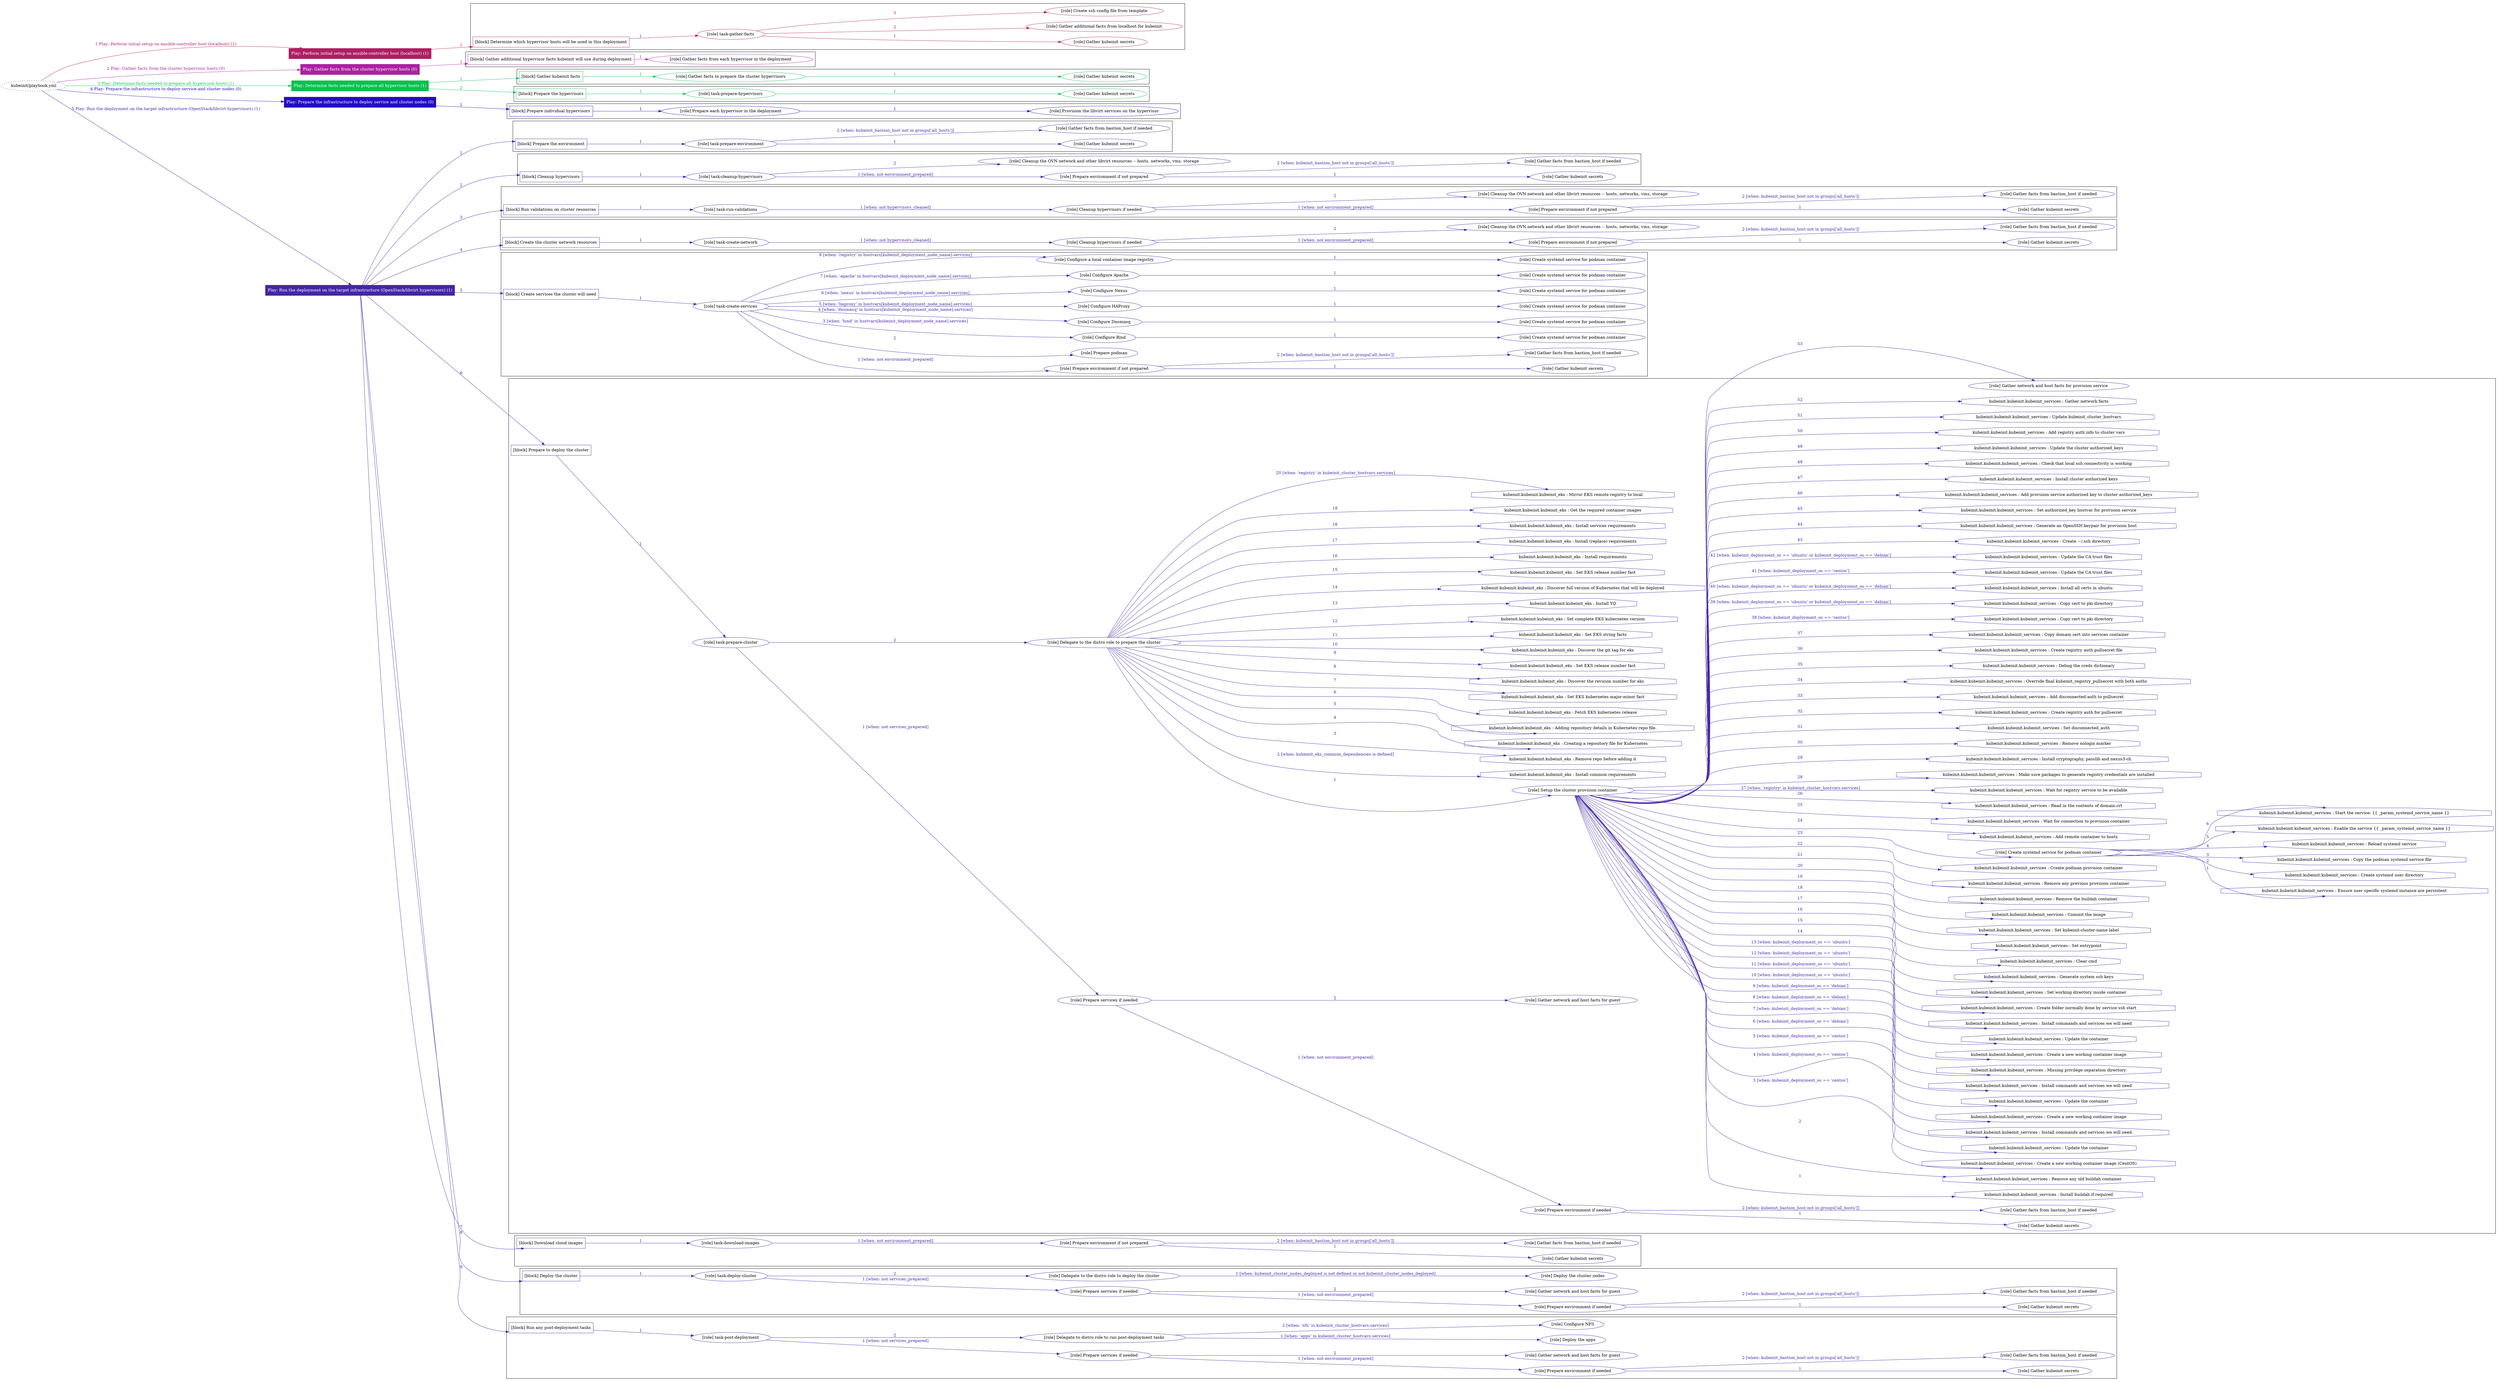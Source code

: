 digraph {
	graph [concentrate=true ordering=in rankdir=LR ratio=fill]
	edge [esep=5 sep=10]
	"kubeinit/playbook.yml" [URL="/home/runner/work/kubeinit/kubeinit/kubeinit/playbook.yml" id=playbook_3cc90438 style=dotted]
	"kubeinit/playbook.yml" -> play_f4e52eab [label="1 Play: Perform initial setup on ansible-controller host (localhost) (1)" color="#ae1e63" fontcolor="#ae1e63" id=edge_play_f4e52eab labeltooltip="1 Play: Perform initial setup on ansible-controller host (localhost) (1)" tooltip="1 Play: Perform initial setup on ansible-controller host (localhost) (1)"]
	subgraph "Play: Perform initial setup on ansible-controller host (localhost) (1)" {
		play_f4e52eab [label="Play: Perform initial setup on ansible-controller host (localhost) (1)" URL="/home/runner/work/kubeinit/kubeinit/kubeinit/playbook.yml" color="#ae1e63" fontcolor="#ffffff" id=play_f4e52eab shape=box style=filled tooltip=localhost]
		play_f4e52eab -> block_a45e9620 [label=1 color="#ae1e63" fontcolor="#ae1e63" id=edge_block_a45e9620 labeltooltip=1 tooltip=1]
		subgraph cluster_block_a45e9620 {
			block_a45e9620 [label="[block] Determine which hypervisor hosts will be used in this deployment" URL="/home/runner/work/kubeinit/kubeinit/kubeinit/playbook.yml" color="#ae1e63" id=block_a45e9620 labeltooltip="Determine which hypervisor hosts will be used in this deployment" shape=box tooltip="Determine which hypervisor hosts will be used in this deployment"]
			block_a45e9620 -> role_ce767cb9 [label="1 " color="#ae1e63" fontcolor="#ae1e63" id=edge_role_ce767cb9 labeltooltip="1 " tooltip="1 "]
			subgraph "task-gather-facts" {
				role_ce767cb9 [label="[role] task-gather-facts" URL="/home/runner/work/kubeinit/kubeinit/kubeinit/playbook.yml" color="#ae1e63" id=role_ce767cb9 tooltip="task-gather-facts"]
				role_ce767cb9 -> role_31a6d2f6 [label="1 " color="#ae1e63" fontcolor="#ae1e63" id=edge_role_31a6d2f6 labeltooltip="1 " tooltip="1 "]
				subgraph "Gather kubeinit secrets" {
					role_31a6d2f6 [label="[role] Gather kubeinit secrets" URL="/home/runner/.ansible/collections/ansible_collections/kubeinit/kubeinit/roles/kubeinit_prepare/tasks/build_hypervisors_group.yml" color="#ae1e63" id=role_31a6d2f6 tooltip="Gather kubeinit secrets"]
				}
				role_ce767cb9 -> role_4806d390 [label="2 " color="#ae1e63" fontcolor="#ae1e63" id=edge_role_4806d390 labeltooltip="2 " tooltip="2 "]
				subgraph "Gather additional facts from localhost for kubeinit" {
					role_4806d390 [label="[role] Gather additional facts from localhost for kubeinit" URL="/home/runner/.ansible/collections/ansible_collections/kubeinit/kubeinit/roles/kubeinit_prepare/tasks/build_hypervisors_group.yml" color="#ae1e63" id=role_4806d390 tooltip="Gather additional facts from localhost for kubeinit"]
				}
				role_ce767cb9 -> role_2fe6affa [label="3 " color="#ae1e63" fontcolor="#ae1e63" id=edge_role_2fe6affa labeltooltip="3 " tooltip="3 "]
				subgraph "Create ssh config file from template" {
					role_2fe6affa [label="[role] Create ssh config file from template" URL="/home/runner/.ansible/collections/ansible_collections/kubeinit/kubeinit/roles/kubeinit_prepare/tasks/build_hypervisors_group.yml" color="#ae1e63" id=role_2fe6affa tooltip="Create ssh config file from template"]
				}
			}
		}
	}
	"kubeinit/playbook.yml" -> play_b192e27c [label="2 Play: Gather facts from the cluster hypervisor hosts (0)" color="#aa22a1" fontcolor="#aa22a1" id=edge_play_b192e27c labeltooltip="2 Play: Gather facts from the cluster hypervisor hosts (0)" tooltip="2 Play: Gather facts from the cluster hypervisor hosts (0)"]
	subgraph "Play: Gather facts from the cluster hypervisor hosts (0)" {
		play_b192e27c [label="Play: Gather facts from the cluster hypervisor hosts (0)" URL="/home/runner/work/kubeinit/kubeinit/kubeinit/playbook.yml" color="#aa22a1" fontcolor="#ffffff" id=play_b192e27c shape=box style=filled tooltip="Play: Gather facts from the cluster hypervisor hosts (0)"]
		play_b192e27c -> block_e160bb08 [label=1 color="#aa22a1" fontcolor="#aa22a1" id=edge_block_e160bb08 labeltooltip=1 tooltip=1]
		subgraph cluster_block_e160bb08 {
			block_e160bb08 [label="[block] Gather additional hypervisor facts kubeinit will use during deployment" URL="/home/runner/work/kubeinit/kubeinit/kubeinit/playbook.yml" color="#aa22a1" id=block_e160bb08 labeltooltip="Gather additional hypervisor facts kubeinit will use during deployment" shape=box tooltip="Gather additional hypervisor facts kubeinit will use during deployment"]
			block_e160bb08 -> role_b81d3ce0 [label="1 " color="#aa22a1" fontcolor="#aa22a1" id=edge_role_b81d3ce0 labeltooltip="1 " tooltip="1 "]
			subgraph "Gather facts from each hypervisor in the deployment" {
				role_b81d3ce0 [label="[role] Gather facts from each hypervisor in the deployment" URL="/home/runner/work/kubeinit/kubeinit/kubeinit/playbook.yml" color="#aa22a1" id=role_b81d3ce0 tooltip="Gather facts from each hypervisor in the deployment"]
			}
		}
	}
	"kubeinit/playbook.yml" -> play_c7215f68 [label="3 Play: Determine facts needed to prepare all hypervisor hosts (1)" color="#0cc04e" fontcolor="#0cc04e" id=edge_play_c7215f68 labeltooltip="3 Play: Determine facts needed to prepare all hypervisor hosts (1)" tooltip="3 Play: Determine facts needed to prepare all hypervisor hosts (1)"]
	subgraph "Play: Determine facts needed to prepare all hypervisor hosts (1)" {
		play_c7215f68 [label="Play: Determine facts needed to prepare all hypervisor hosts (1)" URL="/home/runner/work/kubeinit/kubeinit/kubeinit/playbook.yml" color="#0cc04e" fontcolor="#ffffff" id=play_c7215f68 shape=box style=filled tooltip=localhost]
		play_c7215f68 -> block_c2cddfb8 [label=1 color="#0cc04e" fontcolor="#0cc04e" id=edge_block_c2cddfb8 labeltooltip=1 tooltip=1]
		subgraph cluster_block_c2cddfb8 {
			block_c2cddfb8 [label="[block] Gather kubeinit facts" URL="/home/runner/work/kubeinit/kubeinit/kubeinit/playbook.yml" color="#0cc04e" id=block_c2cddfb8 labeltooltip="Gather kubeinit facts" shape=box tooltip="Gather kubeinit facts"]
			block_c2cddfb8 -> role_0dd095ec [label="1 " color="#0cc04e" fontcolor="#0cc04e" id=edge_role_0dd095ec labeltooltip="1 " tooltip="1 "]
			subgraph "Gather facts to prepare the cluster hypervisors" {
				role_0dd095ec [label="[role] Gather facts to prepare the cluster hypervisors" URL="/home/runner/work/kubeinit/kubeinit/kubeinit/playbook.yml" color="#0cc04e" id=role_0dd095ec tooltip="Gather facts to prepare the cluster hypervisors"]
				role_0dd095ec -> role_8bdf4909 [label="1 " color="#0cc04e" fontcolor="#0cc04e" id=edge_role_8bdf4909 labeltooltip="1 " tooltip="1 "]
				subgraph "Gather kubeinit secrets" {
					role_8bdf4909 [label="[role] Gather kubeinit secrets" URL="/home/runner/.ansible/collections/ansible_collections/kubeinit/kubeinit/roles/kubeinit_prepare/tasks/gather_kubeinit_facts.yml" color="#0cc04e" id=role_8bdf4909 tooltip="Gather kubeinit secrets"]
				}
			}
		}
		play_c7215f68 -> block_dcb73062 [label=2 color="#0cc04e" fontcolor="#0cc04e" id=edge_block_dcb73062 labeltooltip=2 tooltip=2]
		subgraph cluster_block_dcb73062 {
			block_dcb73062 [label="[block] Prepare the hypervisors" URL="/home/runner/work/kubeinit/kubeinit/kubeinit/playbook.yml" color="#0cc04e" id=block_dcb73062 labeltooltip="Prepare the hypervisors" shape=box tooltip="Prepare the hypervisors"]
			block_dcb73062 -> role_e7319a6f [label="1 " color="#0cc04e" fontcolor="#0cc04e" id=edge_role_e7319a6f labeltooltip="1 " tooltip="1 "]
			subgraph "task-prepare-hypervisors" {
				role_e7319a6f [label="[role] task-prepare-hypervisors" URL="/home/runner/work/kubeinit/kubeinit/kubeinit/playbook.yml" color="#0cc04e" id=role_e7319a6f tooltip="task-prepare-hypervisors"]
				role_e7319a6f -> role_65427cfd [label="1 " color="#0cc04e" fontcolor="#0cc04e" id=edge_role_65427cfd labeltooltip="1 " tooltip="1 "]
				subgraph "Gather kubeinit secrets" {
					role_65427cfd [label="[role] Gather kubeinit secrets" URL="/home/runner/.ansible/collections/ansible_collections/kubeinit/kubeinit/roles/kubeinit_prepare/tasks/gather_kubeinit_facts.yml" color="#0cc04e" id=role_65427cfd tooltip="Gather kubeinit secrets"]
				}
			}
		}
	}
	"kubeinit/playbook.yml" -> play_5f431bee [label="4 Play: Prepare the infrastructure to deploy service and cluster nodes (0)" color="#240dbf" fontcolor="#240dbf" id=edge_play_5f431bee labeltooltip="4 Play: Prepare the infrastructure to deploy service and cluster nodes (0)" tooltip="4 Play: Prepare the infrastructure to deploy service and cluster nodes (0)"]
	subgraph "Play: Prepare the infrastructure to deploy service and cluster nodes (0)" {
		play_5f431bee [label="Play: Prepare the infrastructure to deploy service and cluster nodes (0)" URL="/home/runner/work/kubeinit/kubeinit/kubeinit/playbook.yml" color="#240dbf" fontcolor="#ffffff" id=play_5f431bee shape=box style=filled tooltip="Play: Prepare the infrastructure to deploy service and cluster nodes (0)"]
		play_5f431bee -> block_21c005c5 [label=1 color="#240dbf" fontcolor="#240dbf" id=edge_block_21c005c5 labeltooltip=1 tooltip=1]
		subgraph cluster_block_21c005c5 {
			block_21c005c5 [label="[block] Prepare individual hypervisors" URL="/home/runner/work/kubeinit/kubeinit/kubeinit/playbook.yml" color="#240dbf" id=block_21c005c5 labeltooltip="Prepare individual hypervisors" shape=box tooltip="Prepare individual hypervisors"]
			block_21c005c5 -> role_a543983c [label="1 " color="#240dbf" fontcolor="#240dbf" id=edge_role_a543983c labeltooltip="1 " tooltip="1 "]
			subgraph "Prepare each hypervisor in the deployment" {
				role_a543983c [label="[role] Prepare each hypervisor in the deployment" URL="/home/runner/work/kubeinit/kubeinit/kubeinit/playbook.yml" color="#240dbf" id=role_a543983c tooltip="Prepare each hypervisor in the deployment"]
				role_a543983c -> role_ece90f30 [label="1 " color="#240dbf" fontcolor="#240dbf" id=edge_role_ece90f30 labeltooltip="1 " tooltip="1 "]
				subgraph "Provision the libvirt services on the hypervisor" {
					role_ece90f30 [label="[role] Provision the libvirt services on the hypervisor" URL="/home/runner/.ansible/collections/ansible_collections/kubeinit/kubeinit/roles/kubeinit_prepare/tasks/prepare_hypervisor.yml" color="#240dbf" id=role_ece90f30 tooltip="Provision the libvirt services on the hypervisor"]
				}
			}
		}
	}
	"kubeinit/playbook.yml" -> play_6fe7e902 [label="5 Play: Run the deployment on the target infrastructure (OpenStack/libvirt hypervisors) (1)" color="#4526a6" fontcolor="#4526a6" id=edge_play_6fe7e902 labeltooltip="5 Play: Run the deployment on the target infrastructure (OpenStack/libvirt hypervisors) (1)" tooltip="5 Play: Run the deployment on the target infrastructure (OpenStack/libvirt hypervisors) (1)"]
	subgraph "Play: Run the deployment on the target infrastructure (OpenStack/libvirt hypervisors) (1)" {
		play_6fe7e902 [label="Play: Run the deployment on the target infrastructure (OpenStack/libvirt hypervisors) (1)" URL="/home/runner/work/kubeinit/kubeinit/kubeinit/playbook.yml" color="#4526a6" fontcolor="#ffffff" id=play_6fe7e902 shape=box style=filled tooltip=localhost]
		play_6fe7e902 -> block_36a151fa [label=1 color="#4526a6" fontcolor="#4526a6" id=edge_block_36a151fa labeltooltip=1 tooltip=1]
		subgraph cluster_block_36a151fa {
			block_36a151fa [label="[block] Prepare the environment" URL="/home/runner/work/kubeinit/kubeinit/kubeinit/playbook.yml" color="#4526a6" id=block_36a151fa labeltooltip="Prepare the environment" shape=box tooltip="Prepare the environment"]
			block_36a151fa -> role_6c2a630b [label="1 " color="#4526a6" fontcolor="#4526a6" id=edge_role_6c2a630b labeltooltip="1 " tooltip="1 "]
			subgraph "task-prepare-environment" {
				role_6c2a630b [label="[role] task-prepare-environment" URL="/home/runner/work/kubeinit/kubeinit/kubeinit/playbook.yml" color="#4526a6" id=role_6c2a630b tooltip="task-prepare-environment"]
				role_6c2a630b -> role_db19205d [label="1 " color="#4526a6" fontcolor="#4526a6" id=edge_role_db19205d labeltooltip="1 " tooltip="1 "]
				subgraph "Gather kubeinit secrets" {
					role_db19205d [label="[role] Gather kubeinit secrets" URL="/home/runner/.ansible/collections/ansible_collections/kubeinit/kubeinit/roles/kubeinit_prepare/tasks/gather_kubeinit_facts.yml" color="#4526a6" id=role_db19205d tooltip="Gather kubeinit secrets"]
				}
				role_6c2a630b -> role_4c5bbd27 [label="2 [when: kubeinit_bastion_host not in groups['all_hosts']]" color="#4526a6" fontcolor="#4526a6" id=edge_role_4c5bbd27 labeltooltip="2 [when: kubeinit_bastion_host not in groups['all_hosts']]" tooltip="2 [when: kubeinit_bastion_host not in groups['all_hosts']]"]
				subgraph "Gather facts from bastion_host if needed" {
					role_4c5bbd27 [label="[role] Gather facts from bastion_host if needed" URL="/home/runner/.ansible/collections/ansible_collections/kubeinit/kubeinit/roles/kubeinit_prepare/tasks/main.yml" color="#4526a6" id=role_4c5bbd27 tooltip="Gather facts from bastion_host if needed"]
				}
			}
		}
		play_6fe7e902 -> block_8e767c5b [label=2 color="#4526a6" fontcolor="#4526a6" id=edge_block_8e767c5b labeltooltip=2 tooltip=2]
		subgraph cluster_block_8e767c5b {
			block_8e767c5b [label="[block] Cleanup hypervisors" URL="/home/runner/work/kubeinit/kubeinit/kubeinit/playbook.yml" color="#4526a6" id=block_8e767c5b labeltooltip="Cleanup hypervisors" shape=box tooltip="Cleanup hypervisors"]
			block_8e767c5b -> role_bc383438 [label="1 " color="#4526a6" fontcolor="#4526a6" id=edge_role_bc383438 labeltooltip="1 " tooltip="1 "]
			subgraph "task-cleanup-hypervisors" {
				role_bc383438 [label="[role] task-cleanup-hypervisors" URL="/home/runner/work/kubeinit/kubeinit/kubeinit/playbook.yml" color="#4526a6" id=role_bc383438 tooltip="task-cleanup-hypervisors"]
				role_bc383438 -> role_dc147c23 [label="1 [when: not environment_prepared]" color="#4526a6" fontcolor="#4526a6" id=edge_role_dc147c23 labeltooltip="1 [when: not environment_prepared]" tooltip="1 [when: not environment_prepared]"]
				subgraph "Prepare environment if not prepared" {
					role_dc147c23 [label="[role] Prepare environment if not prepared" URL="/home/runner/.ansible/collections/ansible_collections/kubeinit/kubeinit/roles/kubeinit_libvirt/tasks/cleanup_hypervisors.yml" color="#4526a6" id=role_dc147c23 tooltip="Prepare environment if not prepared"]
					role_dc147c23 -> role_d1b6554e [label="1 " color="#4526a6" fontcolor="#4526a6" id=edge_role_d1b6554e labeltooltip="1 " tooltip="1 "]
					subgraph "Gather kubeinit secrets" {
						role_d1b6554e [label="[role] Gather kubeinit secrets" URL="/home/runner/.ansible/collections/ansible_collections/kubeinit/kubeinit/roles/kubeinit_prepare/tasks/gather_kubeinit_facts.yml" color="#4526a6" id=role_d1b6554e tooltip="Gather kubeinit secrets"]
					}
					role_dc147c23 -> role_6e7c30a4 [label="2 [when: kubeinit_bastion_host not in groups['all_hosts']]" color="#4526a6" fontcolor="#4526a6" id=edge_role_6e7c30a4 labeltooltip="2 [when: kubeinit_bastion_host not in groups['all_hosts']]" tooltip="2 [when: kubeinit_bastion_host not in groups['all_hosts']]"]
					subgraph "Gather facts from bastion_host if needed" {
						role_6e7c30a4 [label="[role] Gather facts from bastion_host if needed" URL="/home/runner/.ansible/collections/ansible_collections/kubeinit/kubeinit/roles/kubeinit_prepare/tasks/main.yml" color="#4526a6" id=role_6e7c30a4 tooltip="Gather facts from bastion_host if needed"]
					}
				}
				role_bc383438 -> role_aca34632 [label="2 " color="#4526a6" fontcolor="#4526a6" id=edge_role_aca34632 labeltooltip="2 " tooltip="2 "]
				subgraph "Cleanup the OVN network and other libvirt resources -- hosts, networks, vms, storage" {
					role_aca34632 [label="[role] Cleanup the OVN network and other libvirt resources -- hosts, networks, vms, storage" URL="/home/runner/.ansible/collections/ansible_collections/kubeinit/kubeinit/roles/kubeinit_libvirt/tasks/cleanup_hypervisors.yml" color="#4526a6" id=role_aca34632 tooltip="Cleanup the OVN network and other libvirt resources -- hosts, networks, vms, storage"]
				}
			}
		}
		play_6fe7e902 -> block_c3c927b7 [label=3 color="#4526a6" fontcolor="#4526a6" id=edge_block_c3c927b7 labeltooltip=3 tooltip=3]
		subgraph cluster_block_c3c927b7 {
			block_c3c927b7 [label="[block] Run validations on cluster resources" URL="/home/runner/work/kubeinit/kubeinit/kubeinit/playbook.yml" color="#4526a6" id=block_c3c927b7 labeltooltip="Run validations on cluster resources" shape=box tooltip="Run validations on cluster resources"]
			block_c3c927b7 -> role_ae064d9c [label="1 " color="#4526a6" fontcolor="#4526a6" id=edge_role_ae064d9c labeltooltip="1 " tooltip="1 "]
			subgraph "task-run-validations" {
				role_ae064d9c [label="[role] task-run-validations" URL="/home/runner/work/kubeinit/kubeinit/kubeinit/playbook.yml" color="#4526a6" id=role_ae064d9c tooltip="task-run-validations"]
				role_ae064d9c -> role_0f7c0813 [label="1 [when: not hypervisors_cleaned]" color="#4526a6" fontcolor="#4526a6" id=edge_role_0f7c0813 labeltooltip="1 [when: not hypervisors_cleaned]" tooltip="1 [when: not hypervisors_cleaned]"]
				subgraph "Cleanup hypervisors if needed" {
					role_0f7c0813 [label="[role] Cleanup hypervisors if needed" URL="/home/runner/.ansible/collections/ansible_collections/kubeinit/kubeinit/roles/kubeinit_validations/tasks/main.yml" color="#4526a6" id=role_0f7c0813 tooltip="Cleanup hypervisors if needed"]
					role_0f7c0813 -> role_4af79486 [label="1 [when: not environment_prepared]" color="#4526a6" fontcolor="#4526a6" id=edge_role_4af79486 labeltooltip="1 [when: not environment_prepared]" tooltip="1 [when: not environment_prepared]"]
					subgraph "Prepare environment if not prepared" {
						role_4af79486 [label="[role] Prepare environment if not prepared" URL="/home/runner/.ansible/collections/ansible_collections/kubeinit/kubeinit/roles/kubeinit_libvirt/tasks/cleanup_hypervisors.yml" color="#4526a6" id=role_4af79486 tooltip="Prepare environment if not prepared"]
						role_4af79486 -> role_002e2e30 [label="1 " color="#4526a6" fontcolor="#4526a6" id=edge_role_002e2e30 labeltooltip="1 " tooltip="1 "]
						subgraph "Gather kubeinit secrets" {
							role_002e2e30 [label="[role] Gather kubeinit secrets" URL="/home/runner/.ansible/collections/ansible_collections/kubeinit/kubeinit/roles/kubeinit_prepare/tasks/gather_kubeinit_facts.yml" color="#4526a6" id=role_002e2e30 tooltip="Gather kubeinit secrets"]
						}
						role_4af79486 -> role_62253a67 [label="2 [when: kubeinit_bastion_host not in groups['all_hosts']]" color="#4526a6" fontcolor="#4526a6" id=edge_role_62253a67 labeltooltip="2 [when: kubeinit_bastion_host not in groups['all_hosts']]" tooltip="2 [when: kubeinit_bastion_host not in groups['all_hosts']]"]
						subgraph "Gather facts from bastion_host if needed" {
							role_62253a67 [label="[role] Gather facts from bastion_host if needed" URL="/home/runner/.ansible/collections/ansible_collections/kubeinit/kubeinit/roles/kubeinit_prepare/tasks/main.yml" color="#4526a6" id=role_62253a67 tooltip="Gather facts from bastion_host if needed"]
						}
					}
					role_0f7c0813 -> role_07beae35 [label="2 " color="#4526a6" fontcolor="#4526a6" id=edge_role_07beae35 labeltooltip="2 " tooltip="2 "]
					subgraph "Cleanup the OVN network and other libvirt resources -- hosts, networks, vms, storage" {
						role_07beae35 [label="[role] Cleanup the OVN network and other libvirt resources -- hosts, networks, vms, storage" URL="/home/runner/.ansible/collections/ansible_collections/kubeinit/kubeinit/roles/kubeinit_libvirt/tasks/cleanup_hypervisors.yml" color="#4526a6" id=role_07beae35 tooltip="Cleanup the OVN network and other libvirt resources -- hosts, networks, vms, storage"]
					}
				}
			}
		}
		play_6fe7e902 -> block_717bd250 [label=4 color="#4526a6" fontcolor="#4526a6" id=edge_block_717bd250 labeltooltip=4 tooltip=4]
		subgraph cluster_block_717bd250 {
			block_717bd250 [label="[block] Create the cluster network resources" URL="/home/runner/work/kubeinit/kubeinit/kubeinit/playbook.yml" color="#4526a6" id=block_717bd250 labeltooltip="Create the cluster network resources" shape=box tooltip="Create the cluster network resources"]
			block_717bd250 -> role_4d17dcda [label="1 " color="#4526a6" fontcolor="#4526a6" id=edge_role_4d17dcda labeltooltip="1 " tooltip="1 "]
			subgraph "task-create-network" {
				role_4d17dcda [label="[role] task-create-network" URL="/home/runner/work/kubeinit/kubeinit/kubeinit/playbook.yml" color="#4526a6" id=role_4d17dcda tooltip="task-create-network"]
				role_4d17dcda -> role_3a1829f2 [label="1 [when: not hypervisors_cleaned]" color="#4526a6" fontcolor="#4526a6" id=edge_role_3a1829f2 labeltooltip="1 [when: not hypervisors_cleaned]" tooltip="1 [when: not hypervisors_cleaned]"]
				subgraph "Cleanup hypervisors if needed" {
					role_3a1829f2 [label="[role] Cleanup hypervisors if needed" URL="/home/runner/.ansible/collections/ansible_collections/kubeinit/kubeinit/roles/kubeinit_libvirt/tasks/create_network.yml" color="#4526a6" id=role_3a1829f2 tooltip="Cleanup hypervisors if needed"]
					role_3a1829f2 -> role_79b3d24c [label="1 [when: not environment_prepared]" color="#4526a6" fontcolor="#4526a6" id=edge_role_79b3d24c labeltooltip="1 [when: not environment_prepared]" tooltip="1 [when: not environment_prepared]"]
					subgraph "Prepare environment if not prepared" {
						role_79b3d24c [label="[role] Prepare environment if not prepared" URL="/home/runner/.ansible/collections/ansible_collections/kubeinit/kubeinit/roles/kubeinit_libvirt/tasks/cleanup_hypervisors.yml" color="#4526a6" id=role_79b3d24c tooltip="Prepare environment if not prepared"]
						role_79b3d24c -> role_4911b0c1 [label="1 " color="#4526a6" fontcolor="#4526a6" id=edge_role_4911b0c1 labeltooltip="1 " tooltip="1 "]
						subgraph "Gather kubeinit secrets" {
							role_4911b0c1 [label="[role] Gather kubeinit secrets" URL="/home/runner/.ansible/collections/ansible_collections/kubeinit/kubeinit/roles/kubeinit_prepare/tasks/gather_kubeinit_facts.yml" color="#4526a6" id=role_4911b0c1 tooltip="Gather kubeinit secrets"]
						}
						role_79b3d24c -> role_787a1abd [label="2 [when: kubeinit_bastion_host not in groups['all_hosts']]" color="#4526a6" fontcolor="#4526a6" id=edge_role_787a1abd labeltooltip="2 [when: kubeinit_bastion_host not in groups['all_hosts']]" tooltip="2 [when: kubeinit_bastion_host not in groups['all_hosts']]"]
						subgraph "Gather facts from bastion_host if needed" {
							role_787a1abd [label="[role] Gather facts from bastion_host if needed" URL="/home/runner/.ansible/collections/ansible_collections/kubeinit/kubeinit/roles/kubeinit_prepare/tasks/main.yml" color="#4526a6" id=role_787a1abd tooltip="Gather facts from bastion_host if needed"]
						}
					}
					role_3a1829f2 -> role_d55789f2 [label="2 " color="#4526a6" fontcolor="#4526a6" id=edge_role_d55789f2 labeltooltip="2 " tooltip="2 "]
					subgraph "Cleanup the OVN network and other libvirt resources -- hosts, networks, vms, storage" {
						role_d55789f2 [label="[role] Cleanup the OVN network and other libvirt resources -- hosts, networks, vms, storage" URL="/home/runner/.ansible/collections/ansible_collections/kubeinit/kubeinit/roles/kubeinit_libvirt/tasks/cleanup_hypervisors.yml" color="#4526a6" id=role_d55789f2 tooltip="Cleanup the OVN network and other libvirt resources -- hosts, networks, vms, storage"]
					}
				}
			}
		}
		play_6fe7e902 -> block_8702d910 [label=5 color="#4526a6" fontcolor="#4526a6" id=edge_block_8702d910 labeltooltip=5 tooltip=5]
		subgraph cluster_block_8702d910 {
			block_8702d910 [label="[block] Create services the cluster will need" URL="/home/runner/work/kubeinit/kubeinit/kubeinit/playbook.yml" color="#4526a6" id=block_8702d910 labeltooltip="Create services the cluster will need" shape=box tooltip="Create services the cluster will need"]
			block_8702d910 -> role_3d93060f [label="1 " color="#4526a6" fontcolor="#4526a6" id=edge_role_3d93060f labeltooltip="1 " tooltip="1 "]
			subgraph "task-create-services" {
				role_3d93060f [label="[role] task-create-services" URL="/home/runner/work/kubeinit/kubeinit/kubeinit/playbook.yml" color="#4526a6" id=role_3d93060f tooltip="task-create-services"]
				role_3d93060f -> role_4a7b10ff [label="1 [when: not environment_prepared]" color="#4526a6" fontcolor="#4526a6" id=edge_role_4a7b10ff labeltooltip="1 [when: not environment_prepared]" tooltip="1 [when: not environment_prepared]"]
				subgraph "Prepare environment if not prepared" {
					role_4a7b10ff [label="[role] Prepare environment if not prepared" URL="/home/runner/.ansible/collections/ansible_collections/kubeinit/kubeinit/roles/kubeinit_services/tasks/main.yml" color="#4526a6" id=role_4a7b10ff tooltip="Prepare environment if not prepared"]
					role_4a7b10ff -> role_2b7b9abb [label="1 " color="#4526a6" fontcolor="#4526a6" id=edge_role_2b7b9abb labeltooltip="1 " tooltip="1 "]
					subgraph "Gather kubeinit secrets" {
						role_2b7b9abb [label="[role] Gather kubeinit secrets" URL="/home/runner/.ansible/collections/ansible_collections/kubeinit/kubeinit/roles/kubeinit_prepare/tasks/gather_kubeinit_facts.yml" color="#4526a6" id=role_2b7b9abb tooltip="Gather kubeinit secrets"]
					}
					role_4a7b10ff -> role_d8436c44 [label="2 [when: kubeinit_bastion_host not in groups['all_hosts']]" color="#4526a6" fontcolor="#4526a6" id=edge_role_d8436c44 labeltooltip="2 [when: kubeinit_bastion_host not in groups['all_hosts']]" tooltip="2 [when: kubeinit_bastion_host not in groups['all_hosts']]"]
					subgraph "Gather facts from bastion_host if needed" {
						role_d8436c44 [label="[role] Gather facts from bastion_host if needed" URL="/home/runner/.ansible/collections/ansible_collections/kubeinit/kubeinit/roles/kubeinit_prepare/tasks/main.yml" color="#4526a6" id=role_d8436c44 tooltip="Gather facts from bastion_host if needed"]
					}
				}
				role_3d93060f -> role_4f5af2ea [label="2 " color="#4526a6" fontcolor="#4526a6" id=edge_role_4f5af2ea labeltooltip="2 " tooltip="2 "]
				subgraph "Prepare podman" {
					role_4f5af2ea [label="[role] Prepare podman" URL="/home/runner/.ansible/collections/ansible_collections/kubeinit/kubeinit/roles/kubeinit_services/tasks/00_create_service_pod.yml" color="#4526a6" id=role_4f5af2ea tooltip="Prepare podman"]
				}
				role_3d93060f -> role_d706e0c2 [label="3 [when: 'bind' in hostvars[kubeinit_deployment_node_name].services]" color="#4526a6" fontcolor="#4526a6" id=edge_role_d706e0c2 labeltooltip="3 [when: 'bind' in hostvars[kubeinit_deployment_node_name].services]" tooltip="3 [when: 'bind' in hostvars[kubeinit_deployment_node_name].services]"]
				subgraph "Configure Bind" {
					role_d706e0c2 [label="[role] Configure Bind" URL="/home/runner/.ansible/collections/ansible_collections/kubeinit/kubeinit/roles/kubeinit_services/tasks/start_services_containers.yml" color="#4526a6" id=role_d706e0c2 tooltip="Configure Bind"]
					role_d706e0c2 -> role_e2c6e224 [label="1 " color="#4526a6" fontcolor="#4526a6" id=edge_role_e2c6e224 labeltooltip="1 " tooltip="1 "]
					subgraph "Create systemd service for podman container" {
						role_e2c6e224 [label="[role] Create systemd service for podman container" URL="/home/runner/.ansible/collections/ansible_collections/kubeinit/kubeinit/roles/kubeinit_bind/tasks/main.yml" color="#4526a6" id=role_e2c6e224 tooltip="Create systemd service for podman container"]
					}
				}
				role_3d93060f -> role_55a7b79d [label="4 [when: 'dnsmasq' in hostvars[kubeinit_deployment_node_name].services]" color="#4526a6" fontcolor="#4526a6" id=edge_role_55a7b79d labeltooltip="4 [when: 'dnsmasq' in hostvars[kubeinit_deployment_node_name].services]" tooltip="4 [when: 'dnsmasq' in hostvars[kubeinit_deployment_node_name].services]"]
				subgraph "Configure Dnsmasq" {
					role_55a7b79d [label="[role] Configure Dnsmasq" URL="/home/runner/.ansible/collections/ansible_collections/kubeinit/kubeinit/roles/kubeinit_services/tasks/start_services_containers.yml" color="#4526a6" id=role_55a7b79d tooltip="Configure Dnsmasq"]
					role_55a7b79d -> role_8b62f24a [label="1 " color="#4526a6" fontcolor="#4526a6" id=edge_role_8b62f24a labeltooltip="1 " tooltip="1 "]
					subgraph "Create systemd service for podman container" {
						role_8b62f24a [label="[role] Create systemd service for podman container" URL="/home/runner/.ansible/collections/ansible_collections/kubeinit/kubeinit/roles/kubeinit_dnsmasq/tasks/main.yml" color="#4526a6" id=role_8b62f24a tooltip="Create systemd service for podman container"]
					}
				}
				role_3d93060f -> role_d30f5fed [label="5 [when: 'haproxy' in hostvars[kubeinit_deployment_node_name].services]" color="#4526a6" fontcolor="#4526a6" id=edge_role_d30f5fed labeltooltip="5 [when: 'haproxy' in hostvars[kubeinit_deployment_node_name].services]" tooltip="5 [when: 'haproxy' in hostvars[kubeinit_deployment_node_name].services]"]
				subgraph "Configure HAProxy" {
					role_d30f5fed [label="[role] Configure HAProxy" URL="/home/runner/.ansible/collections/ansible_collections/kubeinit/kubeinit/roles/kubeinit_services/tasks/start_services_containers.yml" color="#4526a6" id=role_d30f5fed tooltip="Configure HAProxy"]
					role_d30f5fed -> role_142a644c [label="1 " color="#4526a6" fontcolor="#4526a6" id=edge_role_142a644c labeltooltip="1 " tooltip="1 "]
					subgraph "Create systemd service for podman container" {
						role_142a644c [label="[role] Create systemd service for podman container" URL="/home/runner/.ansible/collections/ansible_collections/kubeinit/kubeinit/roles/kubeinit_haproxy/tasks/main.yml" color="#4526a6" id=role_142a644c tooltip="Create systemd service for podman container"]
					}
				}
				role_3d93060f -> role_7fba74d1 [label="6 [when: 'nexus' in hostvars[kubeinit_deployment_node_name].services]" color="#4526a6" fontcolor="#4526a6" id=edge_role_7fba74d1 labeltooltip="6 [when: 'nexus' in hostvars[kubeinit_deployment_node_name].services]" tooltip="6 [when: 'nexus' in hostvars[kubeinit_deployment_node_name].services]"]
				subgraph "Configure Nexus" {
					role_7fba74d1 [label="[role] Configure Nexus" URL="/home/runner/.ansible/collections/ansible_collections/kubeinit/kubeinit/roles/kubeinit_services/tasks/start_services_containers.yml" color="#4526a6" id=role_7fba74d1 tooltip="Configure Nexus"]
					role_7fba74d1 -> role_0453a5af [label="1 " color="#4526a6" fontcolor="#4526a6" id=edge_role_0453a5af labeltooltip="1 " tooltip="1 "]
					subgraph "Create systemd service for podman container" {
						role_0453a5af [label="[role] Create systemd service for podman container" URL="/home/runner/.ansible/collections/ansible_collections/kubeinit/kubeinit/roles/kubeinit_nexus/tasks/main.yml" color="#4526a6" id=role_0453a5af tooltip="Create systemd service for podman container"]
					}
				}
				role_3d93060f -> role_b0c2c19e [label="7 [when: 'apache' in hostvars[kubeinit_deployment_node_name].services]" color="#4526a6" fontcolor="#4526a6" id=edge_role_b0c2c19e labeltooltip="7 [when: 'apache' in hostvars[kubeinit_deployment_node_name].services]" tooltip="7 [when: 'apache' in hostvars[kubeinit_deployment_node_name].services]"]
				subgraph "Configure Apache" {
					role_b0c2c19e [label="[role] Configure Apache" URL="/home/runner/.ansible/collections/ansible_collections/kubeinit/kubeinit/roles/kubeinit_services/tasks/start_services_containers.yml" color="#4526a6" id=role_b0c2c19e tooltip="Configure Apache"]
					role_b0c2c19e -> role_b40fd2d7 [label="1 " color="#4526a6" fontcolor="#4526a6" id=edge_role_b40fd2d7 labeltooltip="1 " tooltip="1 "]
					subgraph "Create systemd service for podman container" {
						role_b40fd2d7 [label="[role] Create systemd service for podman container" URL="/home/runner/.ansible/collections/ansible_collections/kubeinit/kubeinit/roles/kubeinit_apache/tasks/main.yml" color="#4526a6" id=role_b40fd2d7 tooltip="Create systemd service for podman container"]
					}
				}
				role_3d93060f -> role_5bb224c7 [label="8 [when: 'registry' in hostvars[kubeinit_deployment_node_name].services]" color="#4526a6" fontcolor="#4526a6" id=edge_role_5bb224c7 labeltooltip="8 [when: 'registry' in hostvars[kubeinit_deployment_node_name].services]" tooltip="8 [when: 'registry' in hostvars[kubeinit_deployment_node_name].services]"]
				subgraph "Configure a local container image registry" {
					role_5bb224c7 [label="[role] Configure a local container image registry" URL="/home/runner/.ansible/collections/ansible_collections/kubeinit/kubeinit/roles/kubeinit_services/tasks/start_services_containers.yml" color="#4526a6" id=role_5bb224c7 tooltip="Configure a local container image registry"]
					role_5bb224c7 -> role_f259d1be [label="1 " color="#4526a6" fontcolor="#4526a6" id=edge_role_f259d1be labeltooltip="1 " tooltip="1 "]
					subgraph "Create systemd service for podman container" {
						role_f259d1be [label="[role] Create systemd service for podman container" URL="/home/runner/.ansible/collections/ansible_collections/kubeinit/kubeinit/roles/kubeinit_registry/tasks/main.yml" color="#4526a6" id=role_f259d1be tooltip="Create systemd service for podman container"]
					}
				}
			}
		}
		play_6fe7e902 -> block_283fd7ee [label=6 color="#4526a6" fontcolor="#4526a6" id=edge_block_283fd7ee labeltooltip=6 tooltip=6]
		subgraph cluster_block_283fd7ee {
			block_283fd7ee [label="[block] Prepare to deploy the cluster" URL="/home/runner/work/kubeinit/kubeinit/kubeinit/playbook.yml" color="#4526a6" id=block_283fd7ee labeltooltip="Prepare to deploy the cluster" shape=box tooltip="Prepare to deploy the cluster"]
			block_283fd7ee -> role_b61bbe24 [label="1 " color="#4526a6" fontcolor="#4526a6" id=edge_role_b61bbe24 labeltooltip="1 " tooltip="1 "]
			subgraph "task-prepare-cluster" {
				role_b61bbe24 [label="[role] task-prepare-cluster" URL="/home/runner/work/kubeinit/kubeinit/kubeinit/playbook.yml" color="#4526a6" id=role_b61bbe24 tooltip="task-prepare-cluster"]
				role_b61bbe24 -> role_2a6d1001 [label="1 [when: not services_prepared]" color="#4526a6" fontcolor="#4526a6" id=edge_role_2a6d1001 labeltooltip="1 [when: not services_prepared]" tooltip="1 [when: not services_prepared]"]
				subgraph "Prepare services if needed" {
					role_2a6d1001 [label="[role] Prepare services if needed" URL="/home/runner/.ansible/collections/ansible_collections/kubeinit/kubeinit/roles/kubeinit_prepare/tasks/prepare_cluster.yml" color="#4526a6" id=role_2a6d1001 tooltip="Prepare services if needed"]
					role_2a6d1001 -> role_f167997f [label="1 [when: not environment_prepared]" color="#4526a6" fontcolor="#4526a6" id=edge_role_f167997f labeltooltip="1 [when: not environment_prepared]" tooltip="1 [when: not environment_prepared]"]
					subgraph "Prepare environment if needed" {
						role_f167997f [label="[role] Prepare environment if needed" URL="/home/runner/.ansible/collections/ansible_collections/kubeinit/kubeinit/roles/kubeinit_services/tasks/prepare_services.yml" color="#4526a6" id=role_f167997f tooltip="Prepare environment if needed"]
						role_f167997f -> role_f51ebc70 [label="1 " color="#4526a6" fontcolor="#4526a6" id=edge_role_f51ebc70 labeltooltip="1 " tooltip="1 "]
						subgraph "Gather kubeinit secrets" {
							role_f51ebc70 [label="[role] Gather kubeinit secrets" URL="/home/runner/.ansible/collections/ansible_collections/kubeinit/kubeinit/roles/kubeinit_prepare/tasks/gather_kubeinit_facts.yml" color="#4526a6" id=role_f51ebc70 tooltip="Gather kubeinit secrets"]
						}
						role_f167997f -> role_63ef5798 [label="2 [when: kubeinit_bastion_host not in groups['all_hosts']]" color="#4526a6" fontcolor="#4526a6" id=edge_role_63ef5798 labeltooltip="2 [when: kubeinit_bastion_host not in groups['all_hosts']]" tooltip="2 [when: kubeinit_bastion_host not in groups['all_hosts']]"]
						subgraph "Gather facts from bastion_host if needed" {
							role_63ef5798 [label="[role] Gather facts from bastion_host if needed" URL="/home/runner/.ansible/collections/ansible_collections/kubeinit/kubeinit/roles/kubeinit_prepare/tasks/main.yml" color="#4526a6" id=role_63ef5798 tooltip="Gather facts from bastion_host if needed"]
						}
					}
					role_2a6d1001 -> role_7ecf4dcd [label="2 " color="#4526a6" fontcolor="#4526a6" id=edge_role_7ecf4dcd labeltooltip="2 " tooltip="2 "]
					subgraph "Gather network and host facts for guest" {
						role_7ecf4dcd [label="[role] Gather network and host facts for guest" URL="/home/runner/.ansible/collections/ansible_collections/kubeinit/kubeinit/roles/kubeinit_services/tasks/prepare_services.yml" color="#4526a6" id=role_7ecf4dcd tooltip="Gather network and host facts for guest"]
					}
				}
				role_b61bbe24 -> role_54df0a0a [label="2 " color="#4526a6" fontcolor="#4526a6" id=edge_role_54df0a0a labeltooltip="2 " tooltip="2 "]
				subgraph "Delegate to the distro role to prepare the cluster" {
					role_54df0a0a [label="[role] Delegate to the distro role to prepare the cluster" URL="/home/runner/.ansible/collections/ansible_collections/kubeinit/kubeinit/roles/kubeinit_prepare/tasks/prepare_cluster.yml" color="#4526a6" id=role_54df0a0a tooltip="Delegate to the distro role to prepare the cluster"]
					role_54df0a0a -> role_4e1cdaff [label="1 " color="#4526a6" fontcolor="#4526a6" id=edge_role_4e1cdaff labeltooltip="1 " tooltip="1 "]
					subgraph "Setup the cluster provision container" {
						role_4e1cdaff [label="[role] Setup the cluster provision container" URL="/home/runner/.ansible/collections/ansible_collections/kubeinit/kubeinit/roles/kubeinit_eks/tasks/prepare_cluster.yml" color="#4526a6" id=role_4e1cdaff tooltip="Setup the cluster provision container"]
						task_3c96a08d [label="kubeinit.kubeinit.kubeinit_services : Install buildah if required" URL="/home/runner/.ansible/collections/ansible_collections/kubeinit/kubeinit/roles/kubeinit_services/tasks/create_provision_container.yml" color="#4526a6" id=task_3c96a08d shape=octagon tooltip="kubeinit.kubeinit.kubeinit_services : Install buildah if required"]
						role_4e1cdaff -> task_3c96a08d [label="1 " color="#4526a6" fontcolor="#4526a6" id=edge_task_3c96a08d labeltooltip="1 " tooltip="1 "]
						task_f86592d3 [label="kubeinit.kubeinit.kubeinit_services : Remove any old buildah container" URL="/home/runner/.ansible/collections/ansible_collections/kubeinit/kubeinit/roles/kubeinit_services/tasks/create_provision_container.yml" color="#4526a6" id=task_f86592d3 shape=octagon tooltip="kubeinit.kubeinit.kubeinit_services : Remove any old buildah container"]
						role_4e1cdaff -> task_f86592d3 [label="2 " color="#4526a6" fontcolor="#4526a6" id=edge_task_f86592d3 labeltooltip="2 " tooltip="2 "]
						task_9990f64a [label="kubeinit.kubeinit.kubeinit_services : Create a new working container image (CentOS)" URL="/home/runner/.ansible/collections/ansible_collections/kubeinit/kubeinit/roles/kubeinit_services/tasks/create_provision_container.yml" color="#4526a6" id=task_9990f64a shape=octagon tooltip="kubeinit.kubeinit.kubeinit_services : Create a new working container image (CentOS)"]
						role_4e1cdaff -> task_9990f64a [label="3 [when: kubeinit_deployment_os == 'centos']" color="#4526a6" fontcolor="#4526a6" id=edge_task_9990f64a labeltooltip="3 [when: kubeinit_deployment_os == 'centos']" tooltip="3 [when: kubeinit_deployment_os == 'centos']"]
						task_abb65032 [label="kubeinit.kubeinit.kubeinit_services : Update the container" URL="/home/runner/.ansible/collections/ansible_collections/kubeinit/kubeinit/roles/kubeinit_services/tasks/create_provision_container.yml" color="#4526a6" id=task_abb65032 shape=octagon tooltip="kubeinit.kubeinit.kubeinit_services : Update the container"]
						role_4e1cdaff -> task_abb65032 [label="4 [when: kubeinit_deployment_os == 'centos']" color="#4526a6" fontcolor="#4526a6" id=edge_task_abb65032 labeltooltip="4 [when: kubeinit_deployment_os == 'centos']" tooltip="4 [when: kubeinit_deployment_os == 'centos']"]
						task_1a4a93c8 [label="kubeinit.kubeinit.kubeinit_services : Install commands and services we will need" URL="/home/runner/.ansible/collections/ansible_collections/kubeinit/kubeinit/roles/kubeinit_services/tasks/create_provision_container.yml" color="#4526a6" id=task_1a4a93c8 shape=octagon tooltip="kubeinit.kubeinit.kubeinit_services : Install commands and services we will need"]
						role_4e1cdaff -> task_1a4a93c8 [label="5 [when: kubeinit_deployment_os == 'centos']" color="#4526a6" fontcolor="#4526a6" id=edge_task_1a4a93c8 labeltooltip="5 [when: kubeinit_deployment_os == 'centos']" tooltip="5 [when: kubeinit_deployment_os == 'centos']"]
						task_61f27bf9 [label="kubeinit.kubeinit.kubeinit_services : Create a new working container image" URL="/home/runner/.ansible/collections/ansible_collections/kubeinit/kubeinit/roles/kubeinit_services/tasks/create_provision_container.yml" color="#4526a6" id=task_61f27bf9 shape=octagon tooltip="kubeinit.kubeinit.kubeinit_services : Create a new working container image"]
						role_4e1cdaff -> task_61f27bf9 [label="6 [when: kubeinit_deployment_os == 'debian']" color="#4526a6" fontcolor="#4526a6" id=edge_task_61f27bf9 labeltooltip="6 [when: kubeinit_deployment_os == 'debian']" tooltip="6 [when: kubeinit_deployment_os == 'debian']"]
						task_422afe70 [label="kubeinit.kubeinit.kubeinit_services : Update the container" URL="/home/runner/.ansible/collections/ansible_collections/kubeinit/kubeinit/roles/kubeinit_services/tasks/create_provision_container.yml" color="#4526a6" id=task_422afe70 shape=octagon tooltip="kubeinit.kubeinit.kubeinit_services : Update the container"]
						role_4e1cdaff -> task_422afe70 [label="7 [when: kubeinit_deployment_os == 'debian']" color="#4526a6" fontcolor="#4526a6" id=edge_task_422afe70 labeltooltip="7 [when: kubeinit_deployment_os == 'debian']" tooltip="7 [when: kubeinit_deployment_os == 'debian']"]
						task_6078f806 [label="kubeinit.kubeinit.kubeinit_services : Install commands and services we will need" URL="/home/runner/.ansible/collections/ansible_collections/kubeinit/kubeinit/roles/kubeinit_services/tasks/create_provision_container.yml" color="#4526a6" id=task_6078f806 shape=octagon tooltip="kubeinit.kubeinit.kubeinit_services : Install commands and services we will need"]
						role_4e1cdaff -> task_6078f806 [label="8 [when: kubeinit_deployment_os == 'debian']" color="#4526a6" fontcolor="#4526a6" id=edge_task_6078f806 labeltooltip="8 [when: kubeinit_deployment_os == 'debian']" tooltip="8 [when: kubeinit_deployment_os == 'debian']"]
						task_f3981a02 [label="kubeinit.kubeinit.kubeinit_services : Missing privilege separation directory" URL="/home/runner/.ansible/collections/ansible_collections/kubeinit/kubeinit/roles/kubeinit_services/tasks/create_provision_container.yml" color="#4526a6" id=task_f3981a02 shape=octagon tooltip="kubeinit.kubeinit.kubeinit_services : Missing privilege separation directory"]
						role_4e1cdaff -> task_f3981a02 [label="9 [when: kubeinit_deployment_os == 'debian']" color="#4526a6" fontcolor="#4526a6" id=edge_task_f3981a02 labeltooltip="9 [when: kubeinit_deployment_os == 'debian']" tooltip="9 [when: kubeinit_deployment_os == 'debian']"]
						task_8162a994 [label="kubeinit.kubeinit.kubeinit_services : Create a new working container image" URL="/home/runner/.ansible/collections/ansible_collections/kubeinit/kubeinit/roles/kubeinit_services/tasks/create_provision_container.yml" color="#4526a6" id=task_8162a994 shape=octagon tooltip="kubeinit.kubeinit.kubeinit_services : Create a new working container image"]
						role_4e1cdaff -> task_8162a994 [label="10 [when: kubeinit_deployment_os == 'ubuntu']" color="#4526a6" fontcolor="#4526a6" id=edge_task_8162a994 labeltooltip="10 [when: kubeinit_deployment_os == 'ubuntu']" tooltip="10 [when: kubeinit_deployment_os == 'ubuntu']"]
						task_5281463a [label="kubeinit.kubeinit.kubeinit_services : Update the container" URL="/home/runner/.ansible/collections/ansible_collections/kubeinit/kubeinit/roles/kubeinit_services/tasks/create_provision_container.yml" color="#4526a6" id=task_5281463a shape=octagon tooltip="kubeinit.kubeinit.kubeinit_services : Update the container"]
						role_4e1cdaff -> task_5281463a [label="11 [when: kubeinit_deployment_os == 'ubuntu']" color="#4526a6" fontcolor="#4526a6" id=edge_task_5281463a labeltooltip="11 [when: kubeinit_deployment_os == 'ubuntu']" tooltip="11 [when: kubeinit_deployment_os == 'ubuntu']"]
						task_60ea4851 [label="kubeinit.kubeinit.kubeinit_services : Install commands and services we will need" URL="/home/runner/.ansible/collections/ansible_collections/kubeinit/kubeinit/roles/kubeinit_services/tasks/create_provision_container.yml" color="#4526a6" id=task_60ea4851 shape=octagon tooltip="kubeinit.kubeinit.kubeinit_services : Install commands and services we will need"]
						role_4e1cdaff -> task_60ea4851 [label="12 [when: kubeinit_deployment_os == 'ubuntu']" color="#4526a6" fontcolor="#4526a6" id=edge_task_60ea4851 labeltooltip="12 [when: kubeinit_deployment_os == 'ubuntu']" tooltip="12 [when: kubeinit_deployment_os == 'ubuntu']"]
						task_e23d2c36 [label="kubeinit.kubeinit.kubeinit_services : Create folder normally done by service ssh start" URL="/home/runner/.ansible/collections/ansible_collections/kubeinit/kubeinit/roles/kubeinit_services/tasks/create_provision_container.yml" color="#4526a6" id=task_e23d2c36 shape=octagon tooltip="kubeinit.kubeinit.kubeinit_services : Create folder normally done by service ssh start"]
						role_4e1cdaff -> task_e23d2c36 [label="13 [when: kubeinit_deployment_os == 'ubuntu']" color="#4526a6" fontcolor="#4526a6" id=edge_task_e23d2c36 labeltooltip="13 [when: kubeinit_deployment_os == 'ubuntu']" tooltip="13 [when: kubeinit_deployment_os == 'ubuntu']"]
						task_7c93db14 [label="kubeinit.kubeinit.kubeinit_services : Set working directory inside container" URL="/home/runner/.ansible/collections/ansible_collections/kubeinit/kubeinit/roles/kubeinit_services/tasks/create_provision_container.yml" color="#4526a6" id=task_7c93db14 shape=octagon tooltip="kubeinit.kubeinit.kubeinit_services : Set working directory inside container"]
						role_4e1cdaff -> task_7c93db14 [label="14 " color="#4526a6" fontcolor="#4526a6" id=edge_task_7c93db14 labeltooltip="14 " tooltip="14 "]
						task_b18061ec [label="kubeinit.kubeinit.kubeinit_services : Generate system ssh keys" URL="/home/runner/.ansible/collections/ansible_collections/kubeinit/kubeinit/roles/kubeinit_services/tasks/create_provision_container.yml" color="#4526a6" id=task_b18061ec shape=octagon tooltip="kubeinit.kubeinit.kubeinit_services : Generate system ssh keys"]
						role_4e1cdaff -> task_b18061ec [label="15 " color="#4526a6" fontcolor="#4526a6" id=edge_task_b18061ec labeltooltip="15 " tooltip="15 "]
						task_2d494daa [label="kubeinit.kubeinit.kubeinit_services : Clear cmd" URL="/home/runner/.ansible/collections/ansible_collections/kubeinit/kubeinit/roles/kubeinit_services/tasks/create_provision_container.yml" color="#4526a6" id=task_2d494daa shape=octagon tooltip="kubeinit.kubeinit.kubeinit_services : Clear cmd"]
						role_4e1cdaff -> task_2d494daa [label="16 " color="#4526a6" fontcolor="#4526a6" id=edge_task_2d494daa labeltooltip="16 " tooltip="16 "]
						task_6c959d5e [label="kubeinit.kubeinit.kubeinit_services : Set entrypoint" URL="/home/runner/.ansible/collections/ansible_collections/kubeinit/kubeinit/roles/kubeinit_services/tasks/create_provision_container.yml" color="#4526a6" id=task_6c959d5e shape=octagon tooltip="kubeinit.kubeinit.kubeinit_services : Set entrypoint"]
						role_4e1cdaff -> task_6c959d5e [label="17 " color="#4526a6" fontcolor="#4526a6" id=edge_task_6c959d5e labeltooltip="17 " tooltip="17 "]
						task_c208559b [label="kubeinit.kubeinit.kubeinit_services : Set kubeinit-cluster-name label" URL="/home/runner/.ansible/collections/ansible_collections/kubeinit/kubeinit/roles/kubeinit_services/tasks/create_provision_container.yml" color="#4526a6" id=task_c208559b shape=octagon tooltip="kubeinit.kubeinit.kubeinit_services : Set kubeinit-cluster-name label"]
						role_4e1cdaff -> task_c208559b [label="18 " color="#4526a6" fontcolor="#4526a6" id=edge_task_c208559b labeltooltip="18 " tooltip="18 "]
						task_cd5e8fa3 [label="kubeinit.kubeinit.kubeinit_services : Commit the image" URL="/home/runner/.ansible/collections/ansible_collections/kubeinit/kubeinit/roles/kubeinit_services/tasks/create_provision_container.yml" color="#4526a6" id=task_cd5e8fa3 shape=octagon tooltip="kubeinit.kubeinit.kubeinit_services : Commit the image"]
						role_4e1cdaff -> task_cd5e8fa3 [label="19 " color="#4526a6" fontcolor="#4526a6" id=edge_task_cd5e8fa3 labeltooltip="19 " tooltip="19 "]
						task_60e5ab6f [label="kubeinit.kubeinit.kubeinit_services : Remove the buildah container" URL="/home/runner/.ansible/collections/ansible_collections/kubeinit/kubeinit/roles/kubeinit_services/tasks/create_provision_container.yml" color="#4526a6" id=task_60e5ab6f shape=octagon tooltip="kubeinit.kubeinit.kubeinit_services : Remove the buildah container"]
						role_4e1cdaff -> task_60e5ab6f [label="20 " color="#4526a6" fontcolor="#4526a6" id=edge_task_60e5ab6f labeltooltip="20 " tooltip="20 "]
						task_ab7e5f4a [label="kubeinit.kubeinit.kubeinit_services : Remove any previous provision container" URL="/home/runner/.ansible/collections/ansible_collections/kubeinit/kubeinit/roles/kubeinit_services/tasks/create_provision_container.yml" color="#4526a6" id=task_ab7e5f4a shape=octagon tooltip="kubeinit.kubeinit.kubeinit_services : Remove any previous provision container"]
						role_4e1cdaff -> task_ab7e5f4a [label="21 " color="#4526a6" fontcolor="#4526a6" id=edge_task_ab7e5f4a labeltooltip="21 " tooltip="21 "]
						task_a4260daa [label="kubeinit.kubeinit.kubeinit_services : Create podman provision container" URL="/home/runner/.ansible/collections/ansible_collections/kubeinit/kubeinit/roles/kubeinit_services/tasks/create_provision_container.yml" color="#4526a6" id=task_a4260daa shape=octagon tooltip="kubeinit.kubeinit.kubeinit_services : Create podman provision container"]
						role_4e1cdaff -> task_a4260daa [label="22 " color="#4526a6" fontcolor="#4526a6" id=edge_task_a4260daa labeltooltip="22 " tooltip="22 "]
						role_4e1cdaff -> role_216c6e9a [label="23 " color="#4526a6" fontcolor="#4526a6" id=edge_role_216c6e9a labeltooltip="23 " tooltip="23 "]
						subgraph "Create systemd service for podman container" {
							role_216c6e9a [label="[role] Create systemd service for podman container" URL="/home/runner/.ansible/collections/ansible_collections/kubeinit/kubeinit/roles/kubeinit_services/tasks/create_provision_container.yml" color="#4526a6" id=role_216c6e9a tooltip="Create systemd service for podman container"]
							task_a2330505 [label="kubeinit.kubeinit.kubeinit_services : Ensure user specific systemd instance are persistent" URL="/home/runner/.ansible/collections/ansible_collections/kubeinit/kubeinit/roles/kubeinit_services/tasks/create_managed_service.yml" color="#4526a6" id=task_a2330505 shape=octagon tooltip="kubeinit.kubeinit.kubeinit_services : Ensure user specific systemd instance are persistent"]
							role_216c6e9a -> task_a2330505 [label="1 " color="#4526a6" fontcolor="#4526a6" id=edge_task_a2330505 labeltooltip="1 " tooltip="1 "]
							task_2802ad4d [label="kubeinit.kubeinit.kubeinit_services : Create systemd user directory" URL="/home/runner/.ansible/collections/ansible_collections/kubeinit/kubeinit/roles/kubeinit_services/tasks/create_managed_service.yml" color="#4526a6" id=task_2802ad4d shape=octagon tooltip="kubeinit.kubeinit.kubeinit_services : Create systemd user directory"]
							role_216c6e9a -> task_2802ad4d [label="2 " color="#4526a6" fontcolor="#4526a6" id=edge_task_2802ad4d labeltooltip="2 " tooltip="2 "]
							task_2390546c [label="kubeinit.kubeinit.kubeinit_services : Copy the podman systemd service file" URL="/home/runner/.ansible/collections/ansible_collections/kubeinit/kubeinit/roles/kubeinit_services/tasks/create_managed_service.yml" color="#4526a6" id=task_2390546c shape=octagon tooltip="kubeinit.kubeinit.kubeinit_services : Copy the podman systemd service file"]
							role_216c6e9a -> task_2390546c [label="3 " color="#4526a6" fontcolor="#4526a6" id=edge_task_2390546c labeltooltip="3 " tooltip="3 "]
							task_fa7a5a28 [label="kubeinit.kubeinit.kubeinit_services : Reload systemd service" URL="/home/runner/.ansible/collections/ansible_collections/kubeinit/kubeinit/roles/kubeinit_services/tasks/create_managed_service.yml" color="#4526a6" id=task_fa7a5a28 shape=octagon tooltip="kubeinit.kubeinit.kubeinit_services : Reload systemd service"]
							role_216c6e9a -> task_fa7a5a28 [label="4 " color="#4526a6" fontcolor="#4526a6" id=edge_task_fa7a5a28 labeltooltip="4 " tooltip="4 "]
							task_90d502a1 [label="kubeinit.kubeinit.kubeinit_services : Enable the service {{ _param_systemd_service_name }}" URL="/home/runner/.ansible/collections/ansible_collections/kubeinit/kubeinit/roles/kubeinit_services/tasks/create_managed_service.yml" color="#4526a6" id=task_90d502a1 shape=octagon tooltip="kubeinit.kubeinit.kubeinit_services : Enable the service {{ _param_systemd_service_name }}"]
							role_216c6e9a -> task_90d502a1 [label="5 " color="#4526a6" fontcolor="#4526a6" id=edge_task_90d502a1 labeltooltip="5 " tooltip="5 "]
							task_1b4e6934 [label="kubeinit.kubeinit.kubeinit_services : Start the service: {{ _param_systemd_service_name }}" URL="/home/runner/.ansible/collections/ansible_collections/kubeinit/kubeinit/roles/kubeinit_services/tasks/create_managed_service.yml" color="#4526a6" id=task_1b4e6934 shape=octagon tooltip="kubeinit.kubeinit.kubeinit_services : Start the service: {{ _param_systemd_service_name }}"]
							role_216c6e9a -> task_1b4e6934 [label="6 " color="#4526a6" fontcolor="#4526a6" id=edge_task_1b4e6934 labeltooltip="6 " tooltip="6 "]
						}
						task_75d2a637 [label="kubeinit.kubeinit.kubeinit_services : Add remote container to hosts" URL="/home/runner/.ansible/collections/ansible_collections/kubeinit/kubeinit/roles/kubeinit_services/tasks/create_provision_container.yml" color="#4526a6" id=task_75d2a637 shape=octagon tooltip="kubeinit.kubeinit.kubeinit_services : Add remote container to hosts"]
						role_4e1cdaff -> task_75d2a637 [label="24 " color="#4526a6" fontcolor="#4526a6" id=edge_task_75d2a637 labeltooltip="24 " tooltip="24 "]
						task_e958c6c8 [label="kubeinit.kubeinit.kubeinit_services : Wait for connection to provision container" URL="/home/runner/.ansible/collections/ansible_collections/kubeinit/kubeinit/roles/kubeinit_services/tasks/create_provision_container.yml" color="#4526a6" id=task_e958c6c8 shape=octagon tooltip="kubeinit.kubeinit.kubeinit_services : Wait for connection to provision container"]
						role_4e1cdaff -> task_e958c6c8 [label="25 " color="#4526a6" fontcolor="#4526a6" id=edge_task_e958c6c8 labeltooltip="25 " tooltip="25 "]
						task_d96df6cc [label="kubeinit.kubeinit.kubeinit_services : Read in the contents of domain.crt" URL="/home/runner/.ansible/collections/ansible_collections/kubeinit/kubeinit/roles/kubeinit_services/tasks/create_provision_container.yml" color="#4526a6" id=task_d96df6cc shape=octagon tooltip="kubeinit.kubeinit.kubeinit_services : Read in the contents of domain.crt"]
						role_4e1cdaff -> task_d96df6cc [label="26 " color="#4526a6" fontcolor="#4526a6" id=edge_task_d96df6cc labeltooltip="26 " tooltip="26 "]
						task_ed4210ad [label="kubeinit.kubeinit.kubeinit_services : Wait for registry service to be available" URL="/home/runner/.ansible/collections/ansible_collections/kubeinit/kubeinit/roles/kubeinit_services/tasks/create_provision_container.yml" color="#4526a6" id=task_ed4210ad shape=octagon tooltip="kubeinit.kubeinit.kubeinit_services : Wait for registry service to be available"]
						role_4e1cdaff -> task_ed4210ad [label="27 [when: 'registry' in kubeinit_cluster_hostvars.services]" color="#4526a6" fontcolor="#4526a6" id=edge_task_ed4210ad labeltooltip="27 [when: 'registry' in kubeinit_cluster_hostvars.services]" tooltip="27 [when: 'registry' in kubeinit_cluster_hostvars.services]"]
						task_a16d7e34 [label="kubeinit.kubeinit.kubeinit_services : Make sure packages to generate registry credentials are installed" URL="/home/runner/.ansible/collections/ansible_collections/kubeinit/kubeinit/roles/kubeinit_services/tasks/create_provision_container.yml" color="#4526a6" id=task_a16d7e34 shape=octagon tooltip="kubeinit.kubeinit.kubeinit_services : Make sure packages to generate registry credentials are installed"]
						role_4e1cdaff -> task_a16d7e34 [label="28 " color="#4526a6" fontcolor="#4526a6" id=edge_task_a16d7e34 labeltooltip="28 " tooltip="28 "]
						task_ccedb498 [label="kubeinit.kubeinit.kubeinit_services : Install cryptography, passlib and nexus3-cli" URL="/home/runner/.ansible/collections/ansible_collections/kubeinit/kubeinit/roles/kubeinit_services/tasks/create_provision_container.yml" color="#4526a6" id=task_ccedb498 shape=octagon tooltip="kubeinit.kubeinit.kubeinit_services : Install cryptography, passlib and nexus3-cli"]
						role_4e1cdaff -> task_ccedb498 [label="29 " color="#4526a6" fontcolor="#4526a6" id=edge_task_ccedb498 labeltooltip="29 " tooltip="29 "]
						task_a0d5d897 [label="kubeinit.kubeinit.kubeinit_services : Remove nologin marker" URL="/home/runner/.ansible/collections/ansible_collections/kubeinit/kubeinit/roles/kubeinit_services/tasks/create_provision_container.yml" color="#4526a6" id=task_a0d5d897 shape=octagon tooltip="kubeinit.kubeinit.kubeinit_services : Remove nologin marker"]
						role_4e1cdaff -> task_a0d5d897 [label="30 " color="#4526a6" fontcolor="#4526a6" id=edge_task_a0d5d897 labeltooltip="30 " tooltip="30 "]
						task_601bfa21 [label="kubeinit.kubeinit.kubeinit_services : Set disconnected_auth" URL="/home/runner/.ansible/collections/ansible_collections/kubeinit/kubeinit/roles/kubeinit_services/tasks/create_provision_container.yml" color="#4526a6" id=task_601bfa21 shape=octagon tooltip="kubeinit.kubeinit.kubeinit_services : Set disconnected_auth"]
						role_4e1cdaff -> task_601bfa21 [label="31 " color="#4526a6" fontcolor="#4526a6" id=edge_task_601bfa21 labeltooltip="31 " tooltip="31 "]
						task_c1c26696 [label="kubeinit.kubeinit.kubeinit_services : Create registry auth for pullsecret" URL="/home/runner/.ansible/collections/ansible_collections/kubeinit/kubeinit/roles/kubeinit_services/tasks/create_provision_container.yml" color="#4526a6" id=task_c1c26696 shape=octagon tooltip="kubeinit.kubeinit.kubeinit_services : Create registry auth for pullsecret"]
						role_4e1cdaff -> task_c1c26696 [label="32 " color="#4526a6" fontcolor="#4526a6" id=edge_task_c1c26696 labeltooltip="32 " tooltip="32 "]
						task_3dceb8c6 [label="kubeinit.kubeinit.kubeinit_services : Add disconnected auth to pullsecret" URL="/home/runner/.ansible/collections/ansible_collections/kubeinit/kubeinit/roles/kubeinit_services/tasks/create_provision_container.yml" color="#4526a6" id=task_3dceb8c6 shape=octagon tooltip="kubeinit.kubeinit.kubeinit_services : Add disconnected auth to pullsecret"]
						role_4e1cdaff -> task_3dceb8c6 [label="33 " color="#4526a6" fontcolor="#4526a6" id=edge_task_3dceb8c6 labeltooltip="33 " tooltip="33 "]
						task_f5f33354 [label="kubeinit.kubeinit.kubeinit_services : Override final kubeinit_registry_pullsecret with both auths" URL="/home/runner/.ansible/collections/ansible_collections/kubeinit/kubeinit/roles/kubeinit_services/tasks/create_provision_container.yml" color="#4526a6" id=task_f5f33354 shape=octagon tooltip="kubeinit.kubeinit.kubeinit_services : Override final kubeinit_registry_pullsecret with both auths"]
						role_4e1cdaff -> task_f5f33354 [label="34 " color="#4526a6" fontcolor="#4526a6" id=edge_task_f5f33354 labeltooltip="34 " tooltip="34 "]
						task_148f62c6 [label="kubeinit.kubeinit.kubeinit_services : Debug the creds dictionary" URL="/home/runner/.ansible/collections/ansible_collections/kubeinit/kubeinit/roles/kubeinit_services/tasks/create_provision_container.yml" color="#4526a6" id=task_148f62c6 shape=octagon tooltip="kubeinit.kubeinit.kubeinit_services : Debug the creds dictionary"]
						role_4e1cdaff -> task_148f62c6 [label="35 " color="#4526a6" fontcolor="#4526a6" id=edge_task_148f62c6 labeltooltip="35 " tooltip="35 "]
						task_233079ee [label="kubeinit.kubeinit.kubeinit_services : Create registry auth pullsecret file" URL="/home/runner/.ansible/collections/ansible_collections/kubeinit/kubeinit/roles/kubeinit_services/tasks/create_provision_container.yml" color="#4526a6" id=task_233079ee shape=octagon tooltip="kubeinit.kubeinit.kubeinit_services : Create registry auth pullsecret file"]
						role_4e1cdaff -> task_233079ee [label="36 " color="#4526a6" fontcolor="#4526a6" id=edge_task_233079ee labeltooltip="36 " tooltip="36 "]
						task_7335ab9b [label="kubeinit.kubeinit.kubeinit_services : Copy domain cert into services container" URL="/home/runner/.ansible/collections/ansible_collections/kubeinit/kubeinit/roles/kubeinit_services/tasks/create_provision_container.yml" color="#4526a6" id=task_7335ab9b shape=octagon tooltip="kubeinit.kubeinit.kubeinit_services : Copy domain cert into services container"]
						role_4e1cdaff -> task_7335ab9b [label="37 " color="#4526a6" fontcolor="#4526a6" id=edge_task_7335ab9b labeltooltip="37 " tooltip="37 "]
						task_ee80841f [label="kubeinit.kubeinit.kubeinit_services : Copy cert to pki directory" URL="/home/runner/.ansible/collections/ansible_collections/kubeinit/kubeinit/roles/kubeinit_services/tasks/create_provision_container.yml" color="#4526a6" id=task_ee80841f shape=octagon tooltip="kubeinit.kubeinit.kubeinit_services : Copy cert to pki directory"]
						role_4e1cdaff -> task_ee80841f [label="38 [when: kubeinit_deployment_os == 'centos']" color="#4526a6" fontcolor="#4526a6" id=edge_task_ee80841f labeltooltip="38 [when: kubeinit_deployment_os == 'centos']" tooltip="38 [when: kubeinit_deployment_os == 'centos']"]
						task_e4fde578 [label="kubeinit.kubeinit.kubeinit_services : Copy cert to pki directory" URL="/home/runner/.ansible/collections/ansible_collections/kubeinit/kubeinit/roles/kubeinit_services/tasks/create_provision_container.yml" color="#4526a6" id=task_e4fde578 shape=octagon tooltip="kubeinit.kubeinit.kubeinit_services : Copy cert to pki directory"]
						role_4e1cdaff -> task_e4fde578 [label="39 [when: kubeinit_deployment_os == 'ubuntu' or kubeinit_deployment_os == 'debian']" color="#4526a6" fontcolor="#4526a6" id=edge_task_e4fde578 labeltooltip="39 [when: kubeinit_deployment_os == 'ubuntu' or kubeinit_deployment_os == 'debian']" tooltip="39 [when: kubeinit_deployment_os == 'ubuntu' or kubeinit_deployment_os == 'debian']"]
						task_959a6f9b [label="kubeinit.kubeinit.kubeinit_services : Install all certs in ubuntu" URL="/home/runner/.ansible/collections/ansible_collections/kubeinit/kubeinit/roles/kubeinit_services/tasks/create_provision_container.yml" color="#4526a6" id=task_959a6f9b shape=octagon tooltip="kubeinit.kubeinit.kubeinit_services : Install all certs in ubuntu"]
						role_4e1cdaff -> task_959a6f9b [label="40 [when: kubeinit_deployment_os == 'ubuntu' or kubeinit_deployment_os == 'debian']" color="#4526a6" fontcolor="#4526a6" id=edge_task_959a6f9b labeltooltip="40 [when: kubeinit_deployment_os == 'ubuntu' or kubeinit_deployment_os == 'debian']" tooltip="40 [when: kubeinit_deployment_os == 'ubuntu' or kubeinit_deployment_os == 'debian']"]
						task_a1ae7fd0 [label="kubeinit.kubeinit.kubeinit_services : Update the CA trust files" URL="/home/runner/.ansible/collections/ansible_collections/kubeinit/kubeinit/roles/kubeinit_services/tasks/create_provision_container.yml" color="#4526a6" id=task_a1ae7fd0 shape=octagon tooltip="kubeinit.kubeinit.kubeinit_services : Update the CA trust files"]
						role_4e1cdaff -> task_a1ae7fd0 [label="41 [when: kubeinit_deployment_os == 'centos']" color="#4526a6" fontcolor="#4526a6" id=edge_task_a1ae7fd0 labeltooltip="41 [when: kubeinit_deployment_os == 'centos']" tooltip="41 [when: kubeinit_deployment_os == 'centos']"]
						task_26e1763d [label="kubeinit.kubeinit.kubeinit_services : Update the CA trust files" URL="/home/runner/.ansible/collections/ansible_collections/kubeinit/kubeinit/roles/kubeinit_services/tasks/create_provision_container.yml" color="#4526a6" id=task_26e1763d shape=octagon tooltip="kubeinit.kubeinit.kubeinit_services : Update the CA trust files"]
						role_4e1cdaff -> task_26e1763d [label="42 [when: kubeinit_deployment_os == 'ubuntu' or kubeinit_deployment_os == 'debian']" color="#4526a6" fontcolor="#4526a6" id=edge_task_26e1763d labeltooltip="42 [when: kubeinit_deployment_os == 'ubuntu' or kubeinit_deployment_os == 'debian']" tooltip="42 [when: kubeinit_deployment_os == 'ubuntu' or kubeinit_deployment_os == 'debian']"]
						task_3eb7cbb6 [label="kubeinit.kubeinit.kubeinit_services : Create ~/.ssh directory" URL="/home/runner/.ansible/collections/ansible_collections/kubeinit/kubeinit/roles/kubeinit_services/tasks/create_provision_container.yml" color="#4526a6" id=task_3eb7cbb6 shape=octagon tooltip="kubeinit.kubeinit.kubeinit_services : Create ~/.ssh directory"]
						role_4e1cdaff -> task_3eb7cbb6 [label="43 " color="#4526a6" fontcolor="#4526a6" id=edge_task_3eb7cbb6 labeltooltip="43 " tooltip="43 "]
						task_1a0f25b2 [label="kubeinit.kubeinit.kubeinit_services : Generate an OpenSSH keypair for provision host" URL="/home/runner/.ansible/collections/ansible_collections/kubeinit/kubeinit/roles/kubeinit_services/tasks/create_provision_container.yml" color="#4526a6" id=task_1a0f25b2 shape=octagon tooltip="kubeinit.kubeinit.kubeinit_services : Generate an OpenSSH keypair for provision host"]
						role_4e1cdaff -> task_1a0f25b2 [label="44 " color="#4526a6" fontcolor="#4526a6" id=edge_task_1a0f25b2 labeltooltip="44 " tooltip="44 "]
						task_159ae447 [label="kubeinit.kubeinit.kubeinit_services : Set authorized_key hostvar for provision service" URL="/home/runner/.ansible/collections/ansible_collections/kubeinit/kubeinit/roles/kubeinit_services/tasks/create_provision_container.yml" color="#4526a6" id=task_159ae447 shape=octagon tooltip="kubeinit.kubeinit.kubeinit_services : Set authorized_key hostvar for provision service"]
						role_4e1cdaff -> task_159ae447 [label="45 " color="#4526a6" fontcolor="#4526a6" id=edge_task_159ae447 labeltooltip="45 " tooltip="45 "]
						task_7f9cd3c2 [label="kubeinit.kubeinit.kubeinit_services : Add provision service authorized key to cluster authorized_keys" URL="/home/runner/.ansible/collections/ansible_collections/kubeinit/kubeinit/roles/kubeinit_services/tasks/create_provision_container.yml" color="#4526a6" id=task_7f9cd3c2 shape=octagon tooltip="kubeinit.kubeinit.kubeinit_services : Add provision service authorized key to cluster authorized_keys"]
						role_4e1cdaff -> task_7f9cd3c2 [label="46 " color="#4526a6" fontcolor="#4526a6" id=edge_task_7f9cd3c2 labeltooltip="46 " tooltip="46 "]
						task_b518be01 [label="kubeinit.kubeinit.kubeinit_services : Install cluster authorized keys" URL="/home/runner/.ansible/collections/ansible_collections/kubeinit/kubeinit/roles/kubeinit_services/tasks/create_provision_container.yml" color="#4526a6" id=task_b518be01 shape=octagon tooltip="kubeinit.kubeinit.kubeinit_services : Install cluster authorized keys"]
						role_4e1cdaff -> task_b518be01 [label="47 " color="#4526a6" fontcolor="#4526a6" id=edge_task_b518be01 labeltooltip="47 " tooltip="47 "]
						task_4d5d4766 [label="kubeinit.kubeinit.kubeinit_services : Check that local ssh connectivity is working" URL="/home/runner/.ansible/collections/ansible_collections/kubeinit/kubeinit/roles/kubeinit_services/tasks/create_provision_container.yml" color="#4526a6" id=task_4d5d4766 shape=octagon tooltip="kubeinit.kubeinit.kubeinit_services : Check that local ssh connectivity is working"]
						role_4e1cdaff -> task_4d5d4766 [label="48 " color="#4526a6" fontcolor="#4526a6" id=edge_task_4d5d4766 labeltooltip="48 " tooltip="48 "]
						task_87ca0eca [label="kubeinit.kubeinit.kubeinit_services : Update the cluster authorized_keys" URL="/home/runner/.ansible/collections/ansible_collections/kubeinit/kubeinit/roles/kubeinit_services/tasks/create_provision_container.yml" color="#4526a6" id=task_87ca0eca shape=octagon tooltip="kubeinit.kubeinit.kubeinit_services : Update the cluster authorized_keys"]
						role_4e1cdaff -> task_87ca0eca [label="49 " color="#4526a6" fontcolor="#4526a6" id=edge_task_87ca0eca labeltooltip="49 " tooltip="49 "]
						task_a1065b8f [label="kubeinit.kubeinit.kubeinit_services : Add registry auth info to cluster vars" URL="/home/runner/.ansible/collections/ansible_collections/kubeinit/kubeinit/roles/kubeinit_services/tasks/create_provision_container.yml" color="#4526a6" id=task_a1065b8f shape=octagon tooltip="kubeinit.kubeinit.kubeinit_services : Add registry auth info to cluster vars"]
						role_4e1cdaff -> task_a1065b8f [label="50 " color="#4526a6" fontcolor="#4526a6" id=edge_task_a1065b8f labeltooltip="50 " tooltip="50 "]
						task_69741763 [label="kubeinit.kubeinit.kubeinit_services : Update kubeinit_cluster_hostvars" URL="/home/runner/.ansible/collections/ansible_collections/kubeinit/kubeinit/roles/kubeinit_services/tasks/create_provision_container.yml" color="#4526a6" id=task_69741763 shape=octagon tooltip="kubeinit.kubeinit.kubeinit_services : Update kubeinit_cluster_hostvars"]
						role_4e1cdaff -> task_69741763 [label="51 " color="#4526a6" fontcolor="#4526a6" id=edge_task_69741763 labeltooltip="51 " tooltip="51 "]
						task_58b56587 [label="kubeinit.kubeinit.kubeinit_services : Gather network facts" URL="/home/runner/.ansible/collections/ansible_collections/kubeinit/kubeinit/roles/kubeinit_services/tasks/create_provision_container.yml" color="#4526a6" id=task_58b56587 shape=octagon tooltip="kubeinit.kubeinit.kubeinit_services : Gather network facts"]
						role_4e1cdaff -> task_58b56587 [label="52 " color="#4526a6" fontcolor="#4526a6" id=edge_task_58b56587 labeltooltip="52 " tooltip="52 "]
						role_4e1cdaff -> role_2a4b8f6d [label="53 " color="#4526a6" fontcolor="#4526a6" id=edge_role_2a4b8f6d labeltooltip="53 " tooltip="53 "]
						subgraph "Gather network and host facts for provision service" {
							role_2a4b8f6d [label="[role] Gather network and host facts for provision service" URL="/home/runner/.ansible/collections/ansible_collections/kubeinit/kubeinit/roles/kubeinit_services/tasks/create_provision_container.yml" color="#4526a6" id=role_2a4b8f6d tooltip="Gather network and host facts for provision service"]
						}
					}
					task_98f8854a [label="kubeinit.kubeinit.kubeinit_eks : Install common requirements" URL="/home/runner/.ansible/collections/ansible_collections/kubeinit/kubeinit/roles/kubeinit_eks/tasks/prepare_cluster.yml" color="#4526a6" id=task_98f8854a shape=octagon tooltip="kubeinit.kubeinit.kubeinit_eks : Install common requirements"]
					role_54df0a0a -> task_98f8854a [label="2 [when: kubeinit_eks_common_dependencies is defined]" color="#4526a6" fontcolor="#4526a6" id=edge_task_98f8854a labeltooltip="2 [when: kubeinit_eks_common_dependencies is defined]" tooltip="2 [when: kubeinit_eks_common_dependencies is defined]"]
					task_7362a794 [label="kubeinit.kubeinit.kubeinit_eks : Remove repo before adding it" URL="/home/runner/.ansible/collections/ansible_collections/kubeinit/kubeinit/roles/kubeinit_eks/tasks/prepare_cluster.yml" color="#4526a6" id=task_7362a794 shape=octagon tooltip="kubeinit.kubeinit.kubeinit_eks : Remove repo before adding it"]
					role_54df0a0a -> task_7362a794 [label="3 " color="#4526a6" fontcolor="#4526a6" id=edge_task_7362a794 labeltooltip="3 " tooltip="3 "]
					task_ee6bf6f0 [label="kubeinit.kubeinit.kubeinit_eks : Creating a repository file for Kubernetes" URL="/home/runner/.ansible/collections/ansible_collections/kubeinit/kubeinit/roles/kubeinit_eks/tasks/prepare_cluster.yml" color="#4526a6" id=task_ee6bf6f0 shape=octagon tooltip="kubeinit.kubeinit.kubeinit_eks : Creating a repository file for Kubernetes"]
					role_54df0a0a -> task_ee6bf6f0 [label="4 " color="#4526a6" fontcolor="#4526a6" id=edge_task_ee6bf6f0 labeltooltip="4 " tooltip="4 "]
					task_db1eb984 [label="kubeinit.kubeinit.kubeinit_eks : Adding repository details in Kubernetes repo file." URL="/home/runner/.ansible/collections/ansible_collections/kubeinit/kubeinit/roles/kubeinit_eks/tasks/prepare_cluster.yml" color="#4526a6" id=task_db1eb984 shape=octagon tooltip="kubeinit.kubeinit.kubeinit_eks : Adding repository details in Kubernetes repo file."]
					role_54df0a0a -> task_db1eb984 [label="5 " color="#4526a6" fontcolor="#4526a6" id=edge_task_db1eb984 labeltooltip="5 " tooltip="5 "]
					task_629633b3 [label="kubeinit.kubeinit.kubeinit_eks : Fetch EKS kubernetes release" URL="/home/runner/.ansible/collections/ansible_collections/kubeinit/kubeinit/roles/kubeinit_eks/tasks/prepare_cluster.yml" color="#4526a6" id=task_629633b3 shape=octagon tooltip="kubeinit.kubeinit.kubeinit_eks : Fetch EKS kubernetes release"]
					role_54df0a0a -> task_629633b3 [label="6 " color="#4526a6" fontcolor="#4526a6" id=edge_task_629633b3 labeltooltip="6 " tooltip="6 "]
					task_943a4268 [label="kubeinit.kubeinit.kubeinit_eks : Set EKS kubernetes major-minor fact" URL="/home/runner/.ansible/collections/ansible_collections/kubeinit/kubeinit/roles/kubeinit_eks/tasks/prepare_cluster.yml" color="#4526a6" id=task_943a4268 shape=octagon tooltip="kubeinit.kubeinit.kubeinit_eks : Set EKS kubernetes major-minor fact"]
					role_54df0a0a -> task_943a4268 [label="7 " color="#4526a6" fontcolor="#4526a6" id=edge_task_943a4268 labeltooltip="7 " tooltip="7 "]
					task_26aaa2fd [label="kubeinit.kubeinit.kubeinit_eks : Discover the revision number for eks" URL="/home/runner/.ansible/collections/ansible_collections/kubeinit/kubeinit/roles/kubeinit_eks/tasks/prepare_cluster.yml" color="#4526a6" id=task_26aaa2fd shape=octagon tooltip="kubeinit.kubeinit.kubeinit_eks : Discover the revision number for eks"]
					role_54df0a0a -> task_26aaa2fd [label="8 " color="#4526a6" fontcolor="#4526a6" id=edge_task_26aaa2fd labeltooltip="8 " tooltip="8 "]
					task_50a3b18f [label="kubeinit.kubeinit.kubeinit_eks : Set EKS release number fact" URL="/home/runner/.ansible/collections/ansible_collections/kubeinit/kubeinit/roles/kubeinit_eks/tasks/prepare_cluster.yml" color="#4526a6" id=task_50a3b18f shape=octagon tooltip="kubeinit.kubeinit.kubeinit_eks : Set EKS release number fact"]
					role_54df0a0a -> task_50a3b18f [label="9 " color="#4526a6" fontcolor="#4526a6" id=edge_task_50a3b18f labeltooltip="9 " tooltip="9 "]
					task_7cc7193b [label="kubeinit.kubeinit.kubeinit_eks : Discover the git tag for eks" URL="/home/runner/.ansible/collections/ansible_collections/kubeinit/kubeinit/roles/kubeinit_eks/tasks/prepare_cluster.yml" color="#4526a6" id=task_7cc7193b shape=octagon tooltip="kubeinit.kubeinit.kubeinit_eks : Discover the git tag for eks"]
					role_54df0a0a -> task_7cc7193b [label="10 " color="#4526a6" fontcolor="#4526a6" id=edge_task_7cc7193b labeltooltip="10 " tooltip="10 "]
					task_98b61df4 [label="kubeinit.kubeinit.kubeinit_eks : Set EKS string facts" URL="/home/runner/.ansible/collections/ansible_collections/kubeinit/kubeinit/roles/kubeinit_eks/tasks/prepare_cluster.yml" color="#4526a6" id=task_98b61df4 shape=octagon tooltip="kubeinit.kubeinit.kubeinit_eks : Set EKS string facts"]
					role_54df0a0a -> task_98b61df4 [label="11 " color="#4526a6" fontcolor="#4526a6" id=edge_task_98b61df4 labeltooltip="11 " tooltip="11 "]
					task_a3bc86dc [label="kubeinit.kubeinit.kubeinit_eks : Set complete EKS kubernetes version" URL="/home/runner/.ansible/collections/ansible_collections/kubeinit/kubeinit/roles/kubeinit_eks/tasks/prepare_cluster.yml" color="#4526a6" id=task_a3bc86dc shape=octagon tooltip="kubeinit.kubeinit.kubeinit_eks : Set complete EKS kubernetes version"]
					role_54df0a0a -> task_a3bc86dc [label="12 " color="#4526a6" fontcolor="#4526a6" id=edge_task_a3bc86dc labeltooltip="12 " tooltip="12 "]
					task_e7da3c8b [label="kubeinit.kubeinit.kubeinit_eks : Install YQ" URL="/home/runner/.ansible/collections/ansible_collections/kubeinit/kubeinit/roles/kubeinit_eks/tasks/prepare_cluster.yml" color="#4526a6" id=task_e7da3c8b shape=octagon tooltip="kubeinit.kubeinit.kubeinit_eks : Install YQ"]
					role_54df0a0a -> task_e7da3c8b [label="13 " color="#4526a6" fontcolor="#4526a6" id=edge_task_e7da3c8b labeltooltip="13 " tooltip="13 "]
					task_80b1389c [label="kubeinit.kubeinit.kubeinit_eks : Discover full version of Kubernetes that will be deployed" URL="/home/runner/.ansible/collections/ansible_collections/kubeinit/kubeinit/roles/kubeinit_eks/tasks/prepare_cluster.yml" color="#4526a6" id=task_80b1389c shape=octagon tooltip="kubeinit.kubeinit.kubeinit_eks : Discover full version of Kubernetes that will be deployed"]
					role_54df0a0a -> task_80b1389c [label="14 " color="#4526a6" fontcolor="#4526a6" id=edge_task_80b1389c labeltooltip="14 " tooltip="14 "]
					task_e3310e0c [label="kubeinit.kubeinit.kubeinit_eks : Set EKS release number fact" URL="/home/runner/.ansible/collections/ansible_collections/kubeinit/kubeinit/roles/kubeinit_eks/tasks/prepare_cluster.yml" color="#4526a6" id=task_e3310e0c shape=octagon tooltip="kubeinit.kubeinit.kubeinit_eks : Set EKS release number fact"]
					role_54df0a0a -> task_e3310e0c [label="15 " color="#4526a6" fontcolor="#4526a6" id=edge_task_e3310e0c labeltooltip="15 " tooltip="15 "]
					task_8349f72e [label="kubeinit.kubeinit.kubeinit_eks : Install requirements" URL="/home/runner/.ansible/collections/ansible_collections/kubeinit/kubeinit/roles/kubeinit_eks/tasks/prepare_cluster.yml" color="#4526a6" id=task_8349f72e shape=octagon tooltip="kubeinit.kubeinit.kubeinit_eks : Install requirements"]
					role_54df0a0a -> task_8349f72e [label="16 " color="#4526a6" fontcolor="#4526a6" id=edge_task_8349f72e labeltooltip="16 " tooltip="16 "]
					task_2e6458db [label="kubeinit.kubeinit.kubeinit_eks : Install (replace) requirements" URL="/home/runner/.ansible/collections/ansible_collections/kubeinit/kubeinit/roles/kubeinit_eks/tasks/prepare_cluster.yml" color="#4526a6" id=task_2e6458db shape=octagon tooltip="kubeinit.kubeinit.kubeinit_eks : Install (replace) requirements"]
					role_54df0a0a -> task_2e6458db [label="17 " color="#4526a6" fontcolor="#4526a6" id=edge_task_2e6458db labeltooltip="17 " tooltip="17 "]
					task_67ca2978 [label="kubeinit.kubeinit.kubeinit_eks : Install services requirements" URL="/home/runner/.ansible/collections/ansible_collections/kubeinit/kubeinit/roles/kubeinit_eks/tasks/prepare_cluster.yml" color="#4526a6" id=task_67ca2978 shape=octagon tooltip="kubeinit.kubeinit.kubeinit_eks : Install services requirements"]
					role_54df0a0a -> task_67ca2978 [label="18 " color="#4526a6" fontcolor="#4526a6" id=edge_task_67ca2978 labeltooltip="18 " tooltip="18 "]
					task_733bcbfb [label="kubeinit.kubeinit.kubeinit_eks : Get the required container images" URL="/home/runner/.ansible/collections/ansible_collections/kubeinit/kubeinit/roles/kubeinit_eks/tasks/prepare_cluster.yml" color="#4526a6" id=task_733bcbfb shape=octagon tooltip="kubeinit.kubeinit.kubeinit_eks : Get the required container images"]
					role_54df0a0a -> task_733bcbfb [label="19 " color="#4526a6" fontcolor="#4526a6" id=edge_task_733bcbfb labeltooltip="19 " tooltip="19 "]
					task_f894c1f9 [label="kubeinit.kubeinit.kubeinit_eks : Mirror EKS remote registry to local" URL="/home/runner/.ansible/collections/ansible_collections/kubeinit/kubeinit/roles/kubeinit_eks/tasks/prepare_cluster.yml" color="#4526a6" id=task_f894c1f9 shape=octagon tooltip="kubeinit.kubeinit.kubeinit_eks : Mirror EKS remote registry to local"]
					role_54df0a0a -> task_f894c1f9 [label="20 [when: 'registry' in kubeinit_cluster_hostvars.services]" color="#4526a6" fontcolor="#4526a6" id=edge_task_f894c1f9 labeltooltip="20 [when: 'registry' in kubeinit_cluster_hostvars.services]" tooltip="20 [when: 'registry' in kubeinit_cluster_hostvars.services]"]
				}
			}
		}
		play_6fe7e902 -> block_53bdc958 [label=7 color="#4526a6" fontcolor="#4526a6" id=edge_block_53bdc958 labeltooltip=7 tooltip=7]
		subgraph cluster_block_53bdc958 {
			block_53bdc958 [label="[block] Download cloud images" URL="/home/runner/work/kubeinit/kubeinit/kubeinit/playbook.yml" color="#4526a6" id=block_53bdc958 labeltooltip="Download cloud images" shape=box tooltip="Download cloud images"]
			block_53bdc958 -> role_a32e0763 [label="1 " color="#4526a6" fontcolor="#4526a6" id=edge_role_a32e0763 labeltooltip="1 " tooltip="1 "]
			subgraph "task-download-images" {
				role_a32e0763 [label="[role] task-download-images" URL="/home/runner/work/kubeinit/kubeinit/kubeinit/playbook.yml" color="#4526a6" id=role_a32e0763 tooltip="task-download-images"]
				role_a32e0763 -> role_b84b4602 [label="1 [when: not environment_prepared]" color="#4526a6" fontcolor="#4526a6" id=edge_role_b84b4602 labeltooltip="1 [when: not environment_prepared]" tooltip="1 [when: not environment_prepared]"]
				subgraph "Prepare environment if not prepared" {
					role_b84b4602 [label="[role] Prepare environment if not prepared" URL="/home/runner/.ansible/collections/ansible_collections/kubeinit/kubeinit/roles/kubeinit_libvirt/tasks/download_cloud_images.yml" color="#4526a6" id=role_b84b4602 tooltip="Prepare environment if not prepared"]
					role_b84b4602 -> role_d86760a0 [label="1 " color="#4526a6" fontcolor="#4526a6" id=edge_role_d86760a0 labeltooltip="1 " tooltip="1 "]
					subgraph "Gather kubeinit secrets" {
						role_d86760a0 [label="[role] Gather kubeinit secrets" URL="/home/runner/.ansible/collections/ansible_collections/kubeinit/kubeinit/roles/kubeinit_prepare/tasks/gather_kubeinit_facts.yml" color="#4526a6" id=role_d86760a0 tooltip="Gather kubeinit secrets"]
					}
					role_b84b4602 -> role_95be912b [label="2 [when: kubeinit_bastion_host not in groups['all_hosts']]" color="#4526a6" fontcolor="#4526a6" id=edge_role_95be912b labeltooltip="2 [when: kubeinit_bastion_host not in groups['all_hosts']]" tooltip="2 [when: kubeinit_bastion_host not in groups['all_hosts']]"]
					subgraph "Gather facts from bastion_host if needed" {
						role_95be912b [label="[role] Gather facts from bastion_host if needed" URL="/home/runner/.ansible/collections/ansible_collections/kubeinit/kubeinit/roles/kubeinit_prepare/tasks/main.yml" color="#4526a6" id=role_95be912b tooltip="Gather facts from bastion_host if needed"]
					}
				}
			}
		}
		play_6fe7e902 -> block_8c28101f [label=8 color="#4526a6" fontcolor="#4526a6" id=edge_block_8c28101f labeltooltip=8 tooltip=8]
		subgraph cluster_block_8c28101f {
			block_8c28101f [label="[block] Deploy the cluster" URL="/home/runner/work/kubeinit/kubeinit/kubeinit/playbook.yml" color="#4526a6" id=block_8c28101f labeltooltip="Deploy the cluster" shape=box tooltip="Deploy the cluster"]
			block_8c28101f -> role_7a5430d5 [label="1 " color="#4526a6" fontcolor="#4526a6" id=edge_role_7a5430d5 labeltooltip="1 " tooltip="1 "]
			subgraph "task-deploy-cluster" {
				role_7a5430d5 [label="[role] task-deploy-cluster" URL="/home/runner/work/kubeinit/kubeinit/kubeinit/playbook.yml" color="#4526a6" id=role_7a5430d5 tooltip="task-deploy-cluster"]
				role_7a5430d5 -> role_9ef13ed2 [label="1 [when: not services_prepared]" color="#4526a6" fontcolor="#4526a6" id=edge_role_9ef13ed2 labeltooltip="1 [when: not services_prepared]" tooltip="1 [when: not services_prepared]"]
				subgraph "Prepare services if needed" {
					role_9ef13ed2 [label="[role] Prepare services if needed" URL="/home/runner/.ansible/collections/ansible_collections/kubeinit/kubeinit/roles/kubeinit_prepare/tasks/deploy_cluster.yml" color="#4526a6" id=role_9ef13ed2 tooltip="Prepare services if needed"]
					role_9ef13ed2 -> role_496982e4 [label="1 [when: not environment_prepared]" color="#4526a6" fontcolor="#4526a6" id=edge_role_496982e4 labeltooltip="1 [when: not environment_prepared]" tooltip="1 [when: not environment_prepared]"]
					subgraph "Prepare environment if needed" {
						role_496982e4 [label="[role] Prepare environment if needed" URL="/home/runner/.ansible/collections/ansible_collections/kubeinit/kubeinit/roles/kubeinit_services/tasks/prepare_services.yml" color="#4526a6" id=role_496982e4 tooltip="Prepare environment if needed"]
						role_496982e4 -> role_d7d327b6 [label="1 " color="#4526a6" fontcolor="#4526a6" id=edge_role_d7d327b6 labeltooltip="1 " tooltip="1 "]
						subgraph "Gather kubeinit secrets" {
							role_d7d327b6 [label="[role] Gather kubeinit secrets" URL="/home/runner/.ansible/collections/ansible_collections/kubeinit/kubeinit/roles/kubeinit_prepare/tasks/gather_kubeinit_facts.yml" color="#4526a6" id=role_d7d327b6 tooltip="Gather kubeinit secrets"]
						}
						role_496982e4 -> role_e6f19e9e [label="2 [when: kubeinit_bastion_host not in groups['all_hosts']]" color="#4526a6" fontcolor="#4526a6" id=edge_role_e6f19e9e labeltooltip="2 [when: kubeinit_bastion_host not in groups['all_hosts']]" tooltip="2 [when: kubeinit_bastion_host not in groups['all_hosts']]"]
						subgraph "Gather facts from bastion_host if needed" {
							role_e6f19e9e [label="[role] Gather facts from bastion_host if needed" URL="/home/runner/.ansible/collections/ansible_collections/kubeinit/kubeinit/roles/kubeinit_prepare/tasks/main.yml" color="#4526a6" id=role_e6f19e9e tooltip="Gather facts from bastion_host if needed"]
						}
					}
					role_9ef13ed2 -> role_46b986a4 [label="2 " color="#4526a6" fontcolor="#4526a6" id=edge_role_46b986a4 labeltooltip="2 " tooltip="2 "]
					subgraph "Gather network and host facts for guest" {
						role_46b986a4 [label="[role] Gather network and host facts for guest" URL="/home/runner/.ansible/collections/ansible_collections/kubeinit/kubeinit/roles/kubeinit_services/tasks/prepare_services.yml" color="#4526a6" id=role_46b986a4 tooltip="Gather network and host facts for guest"]
					}
				}
				role_7a5430d5 -> role_0cf7c571 [label="2 " color="#4526a6" fontcolor="#4526a6" id=edge_role_0cf7c571 labeltooltip="2 " tooltip="2 "]
				subgraph "Delegate to the distro role to deploy the cluster" {
					role_0cf7c571 [label="[role] Delegate to the distro role to deploy the cluster" URL="/home/runner/.ansible/collections/ansible_collections/kubeinit/kubeinit/roles/kubeinit_prepare/tasks/deploy_cluster.yml" color="#4526a6" id=role_0cf7c571 tooltip="Delegate to the distro role to deploy the cluster"]
					role_0cf7c571 -> role_6781d059 [label="1 [when: kubeinit_cluster_nodes_deployed is not defined or not kubeinit_cluster_nodes_deployed]" color="#4526a6" fontcolor="#4526a6" id=edge_role_6781d059 labeltooltip="1 [when: kubeinit_cluster_nodes_deployed is not defined or not kubeinit_cluster_nodes_deployed]" tooltip="1 [when: kubeinit_cluster_nodes_deployed is not defined or not kubeinit_cluster_nodes_deployed]"]
					subgraph "Deploy the cluster nodes" {
						role_6781d059 [label="[role] Deploy the cluster nodes" URL="/home/runner/.ansible/collections/ansible_collections/kubeinit/kubeinit/roles/kubeinit_eks/tasks/main.yml" color="#4526a6" id=role_6781d059 tooltip="Deploy the cluster nodes"]
					}
				}
			}
		}
		play_6fe7e902 -> block_72c7f843 [label=9 color="#4526a6" fontcolor="#4526a6" id=edge_block_72c7f843 labeltooltip=9 tooltip=9]
		subgraph cluster_block_72c7f843 {
			block_72c7f843 [label="[block] Run any post-deployment tasks" URL="/home/runner/work/kubeinit/kubeinit/kubeinit/playbook.yml" color="#4526a6" id=block_72c7f843 labeltooltip="Run any post-deployment tasks" shape=box tooltip="Run any post-deployment tasks"]
			block_72c7f843 -> role_5853999a [label="1 " color="#4526a6" fontcolor="#4526a6" id=edge_role_5853999a labeltooltip="1 " tooltip="1 "]
			subgraph "task-post-deployment" {
				role_5853999a [label="[role] task-post-deployment" URL="/home/runner/work/kubeinit/kubeinit/kubeinit/playbook.yml" color="#4526a6" id=role_5853999a tooltip="task-post-deployment"]
				role_5853999a -> role_13093297 [label="1 [when: not services_prepared]" color="#4526a6" fontcolor="#4526a6" id=edge_role_13093297 labeltooltip="1 [when: not services_prepared]" tooltip="1 [when: not services_prepared]"]
				subgraph "Prepare services if needed" {
					role_13093297 [label="[role] Prepare services if needed" URL="/home/runner/.ansible/collections/ansible_collections/kubeinit/kubeinit/roles/kubeinit_prepare/tasks/post_deployment.yml" color="#4526a6" id=role_13093297 tooltip="Prepare services if needed"]
					role_13093297 -> role_1035f4e3 [label="1 [when: not environment_prepared]" color="#4526a6" fontcolor="#4526a6" id=edge_role_1035f4e3 labeltooltip="1 [when: not environment_prepared]" tooltip="1 [when: not environment_prepared]"]
					subgraph "Prepare environment if needed" {
						role_1035f4e3 [label="[role] Prepare environment if needed" URL="/home/runner/.ansible/collections/ansible_collections/kubeinit/kubeinit/roles/kubeinit_services/tasks/prepare_services.yml" color="#4526a6" id=role_1035f4e3 tooltip="Prepare environment if needed"]
						role_1035f4e3 -> role_7bdbcfcc [label="1 " color="#4526a6" fontcolor="#4526a6" id=edge_role_7bdbcfcc labeltooltip="1 " tooltip="1 "]
						subgraph "Gather kubeinit secrets" {
							role_7bdbcfcc [label="[role] Gather kubeinit secrets" URL="/home/runner/.ansible/collections/ansible_collections/kubeinit/kubeinit/roles/kubeinit_prepare/tasks/gather_kubeinit_facts.yml" color="#4526a6" id=role_7bdbcfcc tooltip="Gather kubeinit secrets"]
						}
						role_1035f4e3 -> role_cda9c2e1 [label="2 [when: kubeinit_bastion_host not in groups['all_hosts']]" color="#4526a6" fontcolor="#4526a6" id=edge_role_cda9c2e1 labeltooltip="2 [when: kubeinit_bastion_host not in groups['all_hosts']]" tooltip="2 [when: kubeinit_bastion_host not in groups['all_hosts']]"]
						subgraph "Gather facts from bastion_host if needed" {
							role_cda9c2e1 [label="[role] Gather facts from bastion_host if needed" URL="/home/runner/.ansible/collections/ansible_collections/kubeinit/kubeinit/roles/kubeinit_prepare/tasks/main.yml" color="#4526a6" id=role_cda9c2e1 tooltip="Gather facts from bastion_host if needed"]
						}
					}
					role_13093297 -> role_7a31b96d [label="2 " color="#4526a6" fontcolor="#4526a6" id=edge_role_7a31b96d labeltooltip="2 " tooltip="2 "]
					subgraph "Gather network and host facts for guest" {
						role_7a31b96d [label="[role] Gather network and host facts for guest" URL="/home/runner/.ansible/collections/ansible_collections/kubeinit/kubeinit/roles/kubeinit_services/tasks/prepare_services.yml" color="#4526a6" id=role_7a31b96d tooltip="Gather network and host facts for guest"]
					}
				}
				role_5853999a -> role_279762a8 [label="2 " color="#4526a6" fontcolor="#4526a6" id=edge_role_279762a8 labeltooltip="2 " tooltip="2 "]
				subgraph "Delegate to distro role to run post-deployment tasks" {
					role_279762a8 [label="[role] Delegate to distro role to run post-deployment tasks" URL="/home/runner/.ansible/collections/ansible_collections/kubeinit/kubeinit/roles/kubeinit_prepare/tasks/post_deployment.yml" color="#4526a6" id=role_279762a8 tooltip="Delegate to distro role to run post-deployment tasks"]
					role_279762a8 -> role_0a6c084a [label="1 [when: 'apps' in kubeinit_cluster_hostvars.services]" color="#4526a6" fontcolor="#4526a6" id=edge_role_0a6c084a labeltooltip="1 [when: 'apps' in kubeinit_cluster_hostvars.services]" tooltip="1 [when: 'apps' in kubeinit_cluster_hostvars.services]"]
					subgraph "Deploy the apps" {
						role_0a6c084a [label="[role] Deploy the apps" URL="/home/runner/.ansible/collections/ansible_collections/kubeinit/kubeinit/roles/kubeinit_eks/tasks/post_deployment_tasks.yml" color="#4526a6" id=role_0a6c084a tooltip="Deploy the apps"]
					}
					role_279762a8 -> role_4d58ffe3 [label="2 [when: 'nfs' in kubeinit_cluster_hostvars.services]" color="#4526a6" fontcolor="#4526a6" id=edge_role_4d58ffe3 labeltooltip="2 [when: 'nfs' in kubeinit_cluster_hostvars.services]" tooltip="2 [when: 'nfs' in kubeinit_cluster_hostvars.services]"]
					subgraph "Configure NFS" {
						role_4d58ffe3 [label="[role] Configure NFS" URL="/home/runner/.ansible/collections/ansible_collections/kubeinit/kubeinit/roles/kubeinit_eks/tasks/post_deployment_tasks.yml" color="#4526a6" id=role_4d58ffe3 tooltip="Configure NFS"]
					}
				}
			}
		}
	}
}
